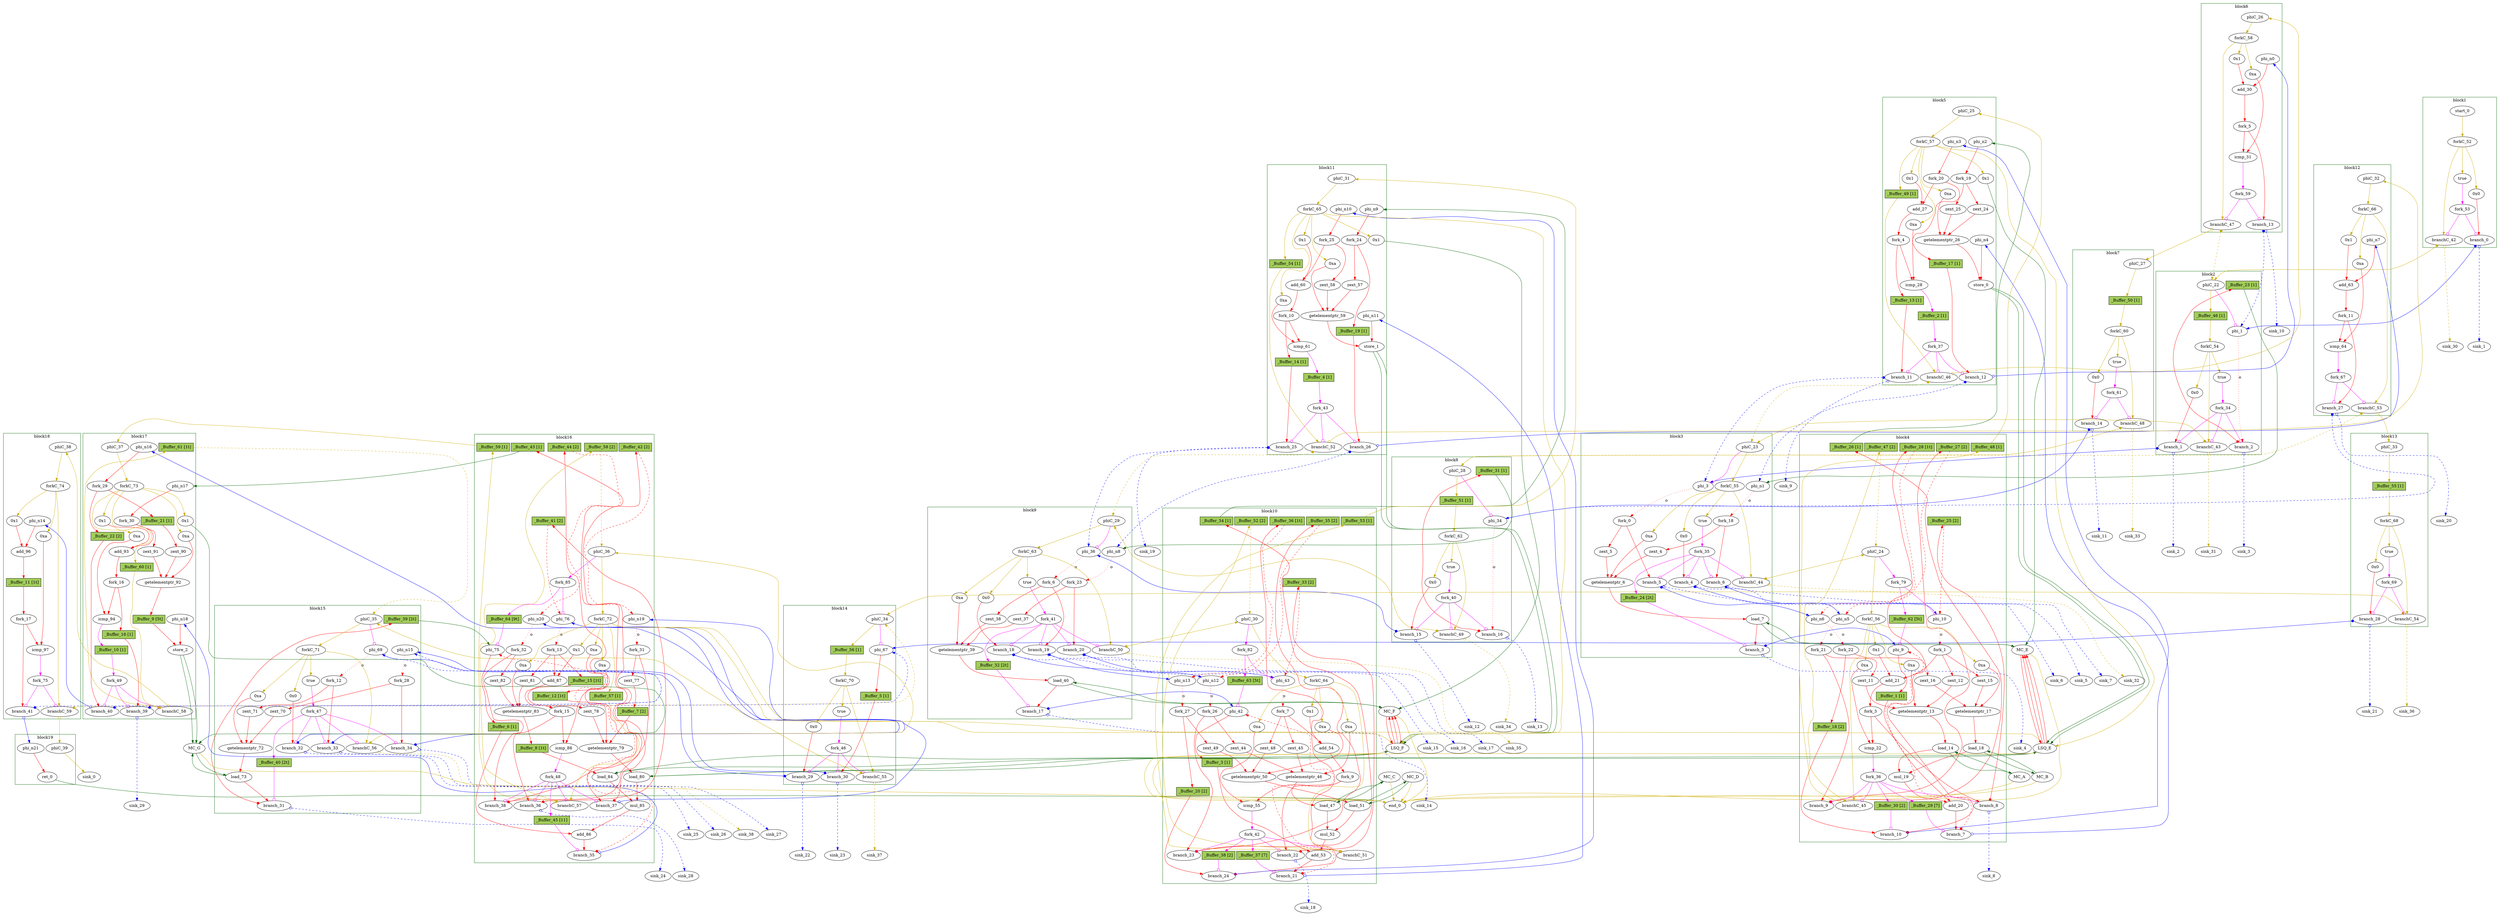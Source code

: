 // Number of blocks: 419
// Number of channels: 674
Digraph G {

  // Blocks
subgraph cluster_1 {
color = "darkgreen"
label = "block1"
  brCst_block1 [type=Constant, in="in1:1", out="out1:1", bbID = 1, value="0x1", label=true,  shape=oval];
  cst_0 [type=Constant, in="in1:32", out="out1:32", bbID = 1, value="0x0", label="0x0",  shape=oval];
  branch_0 [type=Branch, in="in1:32 in2?:1", out="out1+:32 out2-:32", bbID = 1,  shape=oval];
  start_0 [type=Entry, in="in1:0", out="out1:0", bbID = 1,  shape=oval];
  forkC_52 [type=Fork, in="in1:0", out="out1:0 out2:0 out3:0", bbID = 1,  shape=oval];
  branchC_42 [type=Branch, in="in1:0 in2?:1", out="out1+:0 out2-:0", bbID = 1,  shape=oval];
  fork_53 [type=Fork, in="in1:1", out="out1:1 out2:1", bbID = 1,  shape=oval];
}
subgraph cluster_2 {
color = "darkgreen"
label = "block2"
  phi_1 [type=Mux, in="in1?:1 in2:32 in3:32", out="out1:32", delay=0.366, bbID = 2,  shape=oval];
  brCst_block2 [type=Constant, in="in1:1", out="out1:1", bbID = 2, value="0x1", label=true,  shape=oval];
  cst_1 [type=Constant, in="in1:32", out="out1:32", bbID = 2, value="0x0", label="0x0",  shape=oval];
  branch_1 [type=Branch, in="in1:32 in2?:1", out="out1+:32 out2-:32", bbID = 2,  shape=oval];
  branch_2 [type=Branch, in="in1:32 in2?:1", out="out1+:32 out2-:32", bbID = 2,  shape=oval];
  fork_34 [type=Fork, in="in1:1", out="out1:1 out2:1 out3:1", bbID = 2,  shape=oval];
  phiC_22 [type=CntrlMerge, in="in1:0 in2:0", out="out1:0 out2?:1", delay=0.166, bbID = 2,  shape=oval];
  forkC_54 [type=Fork, in="in1:0", out="out1:0 out2:0 out3:0", bbID = 2,  shape=oval];
  branchC_43 [type=Branch, in="in1:0 in2?:1", out="out1+:0 out2-:0", bbID = 2,  shape=oval];
  _Buffer_23 [type=Buffer, in="in1:32", out="out1:32", bbID = 2, slots=1, transparent=false, label="_Buffer_23 [1]",  shape=box, style=filled, fillcolor=darkolivegreen3, height = 0.4];
  _Buffer_46 [type=Buffer, in="in1:0", out="out1:0", bbID = 2, slots=1, transparent=false, label="_Buffer_46 [1]",  shape=box, style=filled, fillcolor=darkolivegreen3, height = 0.4];
}
subgraph cluster_3 {
color = "darkgreen"
label = "block3"
  phi_3 [type=Mux, in="in1?:1 in2:32 in3:32", out="out1:32", delay=0.366, bbID = 3,  shape=oval];
  zext_4 [type=Operator, in="in1:32", out="out1:32", op = "zext_op", bbID = 3,  shape=oval];
  zext_5 [type=Operator, in="in1:32", out="out1:32", op = "zext_op", bbID = 3,  shape=oval];
  getelementptr_6 [type=Operator, in="in1:32 in2:32 in3:32", out="out1:32", op = "getelementptr_op", delay=2.966, constants=1, bbID = 3,  shape=oval];
  load_7 [type=Operator, in="in1:32 in2:32", out="out1:32 out2:32", op = "mc_load_op", latency=2, bbID = 3, portID = 0, offset = 0,  shape=oval];
  brCst_block3 [type=Constant, in="in1:1", out="out1:1", bbID = 3, value="0x1", label=true,  shape=oval];
  cst_2 [type=Constant, in="in1:32", out="out1:32", bbID = 3, value="0x0", label="0x0",  shape=oval];
  cst_27 [type=Constant, in="in1:32", out="out1:32", bbID = 3, value="0xa", label="0xa",  shape=oval];
  phi_n1 [type=Merge, in="in1:32 in2:32", out="out1:32", delay=0.366, bbID = 3,  shape=oval];
  fork_0 [type=Fork, in="in1:32", out="out1:32 out2:32", bbID = 3,  shape=oval];
  fork_18 [type=Fork, in="in1:32", out="out1:32 out2:32", bbID = 3,  shape=oval];
  branch_3 [type=Branch, in="in1:32 in2?:1", out="out1+:32 out2-:32", bbID = 3,  shape=oval];
  branch_4 [type=Branch, in="in1:32 in2?:1", out="out1+:32 out2-:32", bbID = 3,  shape=oval];
  branch_5 [type=Branch, in="in1:32 in2?:1", out="out1+:32 out2-:32", bbID = 3,  shape=oval];
  branch_6 [type=Branch, in="in1:32 in2?:1", out="out1+:32 out2-:32", bbID = 3,  shape=oval];
  fork_35 [type=Fork, in="in1:1", out="out1:1 out2:1 out3:1 out4:1 out5:1", bbID = 3,  shape=oval];
  phiC_23 [type=CntrlMerge, in="in1:0 in2:0", out="out1:0 out2?:1", delay=0.166, bbID = 3,  shape=oval];
  forkC_55 [type=Fork, in="in1:0", out="out1:0 out2:0 out3:0 out4:0", bbID = 3,  shape=oval];
  branchC_44 [type=Branch, in="in1:0 in2?:1", out="out1+:0 out2-:0", bbID = 3,  shape=oval];
  _Buffer_24 [type=Buffer, in="in1:1", out="out1:1", bbID = 3, slots=2, transparent=true, label="_Buffer_24 [2t]",  shape=box, style=filled, fillcolor=darkolivegreen3, height = 0.4];
}
subgraph cluster_4 {
color = "darkgreen"
label = "block4"
  phi_9 [type=Mux, in="in1?:1 in2:32 in3:32", out="out1:32", delay=0.366, bbID = 4, retimingDiff=5,  shape=oval];
  phi_10 [type=Mux, in="in1?:1 in2:32 in3:32", out="out1:32", delay=0.366, bbID = 4,  shape=oval];
  zext_11 [type=Operator, in="in1:32", out="out1:32", op = "zext_op", bbID = 4,  shape=oval];
  zext_12 [type=Operator, in="in1:32", out="out1:32", op = "zext_op", bbID = 4,  shape=oval];
  getelementptr_13 [type=Operator, in="in1:32 in2:32 in3:32", out="out1:32", op = "getelementptr_op", delay=2.966, constants=1, bbID = 4,  shape=oval];
  load_14 [type=Operator, in="in1:32 in2:32", out="out1:32 out2:32", op = "mc_load_op", latency=2, bbID = 4, portID = 0, offset = 0, retimingDiff=2,  shape=oval];
  zext_15 [type=Operator, in="in1:32", out="out1:32", op = "zext_op", bbID = 4,  shape=oval];
  zext_16 [type=Operator, in="in1:32", out="out1:32", op = "zext_op", bbID = 4,  shape=oval];
  getelementptr_17 [type=Operator, in="in1:32 in2:32 in3:32", out="out1:32", op = "getelementptr_op", delay=2.966, constants=1, bbID = 4,  shape=oval];
  load_18 [type=Operator, in="in1:32 in2:32", out="out1:32 out2:32", op = "mc_load_op", latency=2, bbID = 4, portID = 0, offset = 0, retimingDiff=2,  shape=oval];
  mul_19 [type=Operator, in="in1:32 in2:32", out="out1:32", op = "mul_op", latency=4, bbID = 4, retimingDiff=4,  shape=oval];
  add_20 [type=Operator, in="in1:32 in2:32", out="out1:32", op = "add_op", delay=1.693, bbID = 4, retimingDiff=6,  shape=oval];
  cst_3 [type=Constant, in="in1:32", out="out1:32", bbID = 4, value="0x1", label="0x1",  shape=oval];
  add_21 [type=Operator, in="in1:32 in2:32", out="out1:32", op = "add_op", delay=1.693, bbID = 4,  shape=oval];
  cst_4 [type=Constant, in="in1:32", out="out1:32", bbID = 4, value="0xa", label="0xa",  shape=oval];
  icmp_22 [type=Operator, in="in1:32 in2:32", out="out1:1", op = "icmp_ult_op", delay=1.53, bbID = 4,  shape=oval];
  cst_28 [type=Constant, in="in1:32", out="out1:32", bbID = 4, value="0xa", label="0xa",  shape=oval];
  cst_29 [type=Constant, in="in1:32", out="out1:32", bbID = 4, value="0xa", label="0xa",  shape=oval];
  phi_n5 [type=Merge, in="in1:32 in2:32", out="out1:32", delay=0.366, bbID = 4,  shape=oval];
  phi_n6 [type=Merge, in="in1:32 in2:32", out="out1:32", delay=0.366, bbID = 4,  shape=oval];
  fork_1 [type=Fork, in="in1:32", out="out1:32 out2:32 out3:32", bbID = 4,  shape=oval];
  fork_3 [type=Fork, in="in1:32", out="out1:32 out2:32", bbID = 4,  shape=oval];
  fork_21 [type=Fork, in="in1:32", out="out1:32 out2:32", bbID = 4,  shape=oval];
  fork_22 [type=Fork, in="in1:32", out="out1:32 out2:32", bbID = 4,  shape=oval];
  branch_7 [type=Branch, in="in1:32 in2?:1", out="out1+:32 out2-:32", bbID = 4, retimingDiff=6,  shape=oval];
  branch_8 [type=Branch, in="in1:32 in2?:1", out="out1+:32 out2-:32", bbID = 4,  shape=oval];
  branch_9 [type=Branch, in="in1:32 in2?:1", out="out1+:32 out2-:32", bbID = 4,  shape=oval];
  branch_10 [type=Branch, in="in1:32 in2?:1", out="out1+:32 out2-:32", bbID = 4, retimingDiff=1,  shape=oval];
  fork_36 [type=Fork, in="in1:1", out="out1:1 out2:1 out3:1 out4:1 out5:1", bbID = 4,  shape=oval];
  phiC_24 [type=CntrlMerge, in="in1:0 in2:0", out="out1:0 out2?:1", delay=0.166, bbID = 4,  shape=oval];
  forkC_56 [type=Fork, in="in1:0", out="out1:0 out2:0 out3:0 out4:0 out5:0", bbID = 4,  shape=oval];
  branchC_45 [type=Branch, in="in1:0 in2?:1", out="out1+:0 out2-:0", bbID = 4,  shape=oval];
  fork_79 [type=Fork, in="in1:1", out="out1:1 out2:1", bbID = 4,  shape=oval];
  _Buffer_1 [type=Buffer, in="in1:32", out="out1:32", bbID = 4, slots=1, transparent=false, label="_Buffer_1 [1]",  shape=box, style=filled, fillcolor=darkolivegreen3, height = 0.4];
  _Buffer_18 [type=Buffer, in="in1:32", out="out1:32", bbID = 4, slots=2, transparent=false, label="_Buffer_18 [2]",  shape=box, style=filled, fillcolor=darkolivegreen3, height = 0.4];
  _Buffer_25 [type=Buffer, in="in1:32", out="out1:32", bbID = 4, slots=2, transparent=false, label="_Buffer_25 [2]",  shape=box, style=filled, fillcolor=darkolivegreen3, height = 0.4];
  _Buffer_26 [type=Buffer, in="in1:32", out="out1:32", bbID = 4, slots=1, transparent=false, label="_Buffer_26 [1]",  shape=box, style=filled, fillcolor=darkolivegreen3, height = 0.4];
  _Buffer_27 [type=Buffer, in="in1:32", out="out1:32", bbID = 4, slots=2, transparent=false, label="_Buffer_27 [2]",  shape=box, style=filled, fillcolor=darkolivegreen3, height = 0.4];
  _Buffer_28 [type=Buffer, in="in1:32", out="out1:32", bbID = 4, slots=1, transparent=true, label="_Buffer_28 [1t]",  shape=box, style=filled, fillcolor=darkolivegreen3, height = 0.4];
  _Buffer_29 [type=Buffer, in="in1:1", out="out1:1", bbID = 4, slots=7, transparent=false, label="_Buffer_29 [7]",  shape=box, style=filled, fillcolor=darkolivegreen3, height = 0.4];
  _Buffer_30 [type=Buffer, in="in1:1", out="out1:1", bbID = 4, slots=2, transparent=false, label="_Buffer_30 [2]",  shape=box, style=filled, fillcolor=darkolivegreen3, height = 0.4];
  _Buffer_47 [type=Buffer, in="in1:0", out="out1:0", bbID = 4, slots=2, transparent=false, label="_Buffer_47 [2]",  shape=box, style=filled, fillcolor=darkolivegreen3, height = 0.4];
  _Buffer_48 [type=Buffer, in="in1:0", out="out1:0", bbID = 4, slots=1, transparent=false, label="_Buffer_48 [1]",  shape=box, style=filled, fillcolor=darkolivegreen3, height = 0.4];
  _Buffer_62 [type=Buffer, in="in1:1", out="out1:1", bbID = 4, slots=5, transparent=true, label="_Buffer_62 [5t]",  shape=box, style=filled, fillcolor=darkolivegreen3, height = 0.4];
}
subgraph cluster_5 {
color = "darkgreen"
label = "block5"
  zext_24 [type=Operator, in="in1:32", out="out1:32", op = "zext_op", bbID = 5,  shape=oval];
  zext_25 [type=Operator, in="in1:32", out="out1:32", op = "zext_op", bbID = 5,  shape=oval];
  getelementptr_26 [type=Operator, in="in1:32 in2:32 in3:32", out="out1:32", op = "getelementptr_op", delay=2.966, constants=1, bbID = 5,  shape=oval];
  store_0 [type=Operator, in="in1:32 in2:32", out="out1:32 out2:32", op = "lsq_store_op", bbID = 5, portID = 0, offset = 0,  shape=oval];
  cst_5 [type=Constant, in="in1:32", out="out1:32", bbID = 5, value="0x1", label="0x1",  shape=oval];
  add_27 [type=Operator, in="in1:32 in2:32", out="out1:32", op = "add_op", delay=1.693, bbID = 5,  shape=oval];
  cst_6 [type=Constant, in="in1:32", out="out1:32", bbID = 5, value="0xa", label="0xa",  shape=oval];
  icmp_28 [type=Operator, in="in1:32 in2:32", out="out1:1", op = "icmp_ult_op", delay=1.53, bbID = 5,  shape=oval];
  cst_30 [type=Constant, in="in1:32", out="out1:32", bbID = 5, value="0xa", label="0xa",  shape=oval];
  phi_n2 [type=Merge, in="in1:32", out="out1:32", bbID = 5,  shape=oval];
  phi_n3 [type=Merge, in="in1:32", out="out1:32", bbID = 5,  shape=oval];
  phi_n4 [type=Merge, in="in1:32", out="out1:32", bbID = 5,  shape=oval];
  fork_4 [type=Fork, in="in1:32", out="out1:32 out2:32", bbID = 5,  shape=oval];
  fork_19 [type=Fork, in="in1:32", out="out1:32 out2:32", bbID = 5,  shape=oval];
  fork_20 [type=Fork, in="in1:32", out="out1:32 out2:32", bbID = 5,  shape=oval];
  branch_11 [type=Branch, in="in1:32 in2?:1", out="out1+:32 out2-:32", bbID = 5,  shape=oval];
  branch_12 [type=Branch, in="in1:32 in2?:1", out="out1+:32 out2-:32", bbID = 5,  shape=oval];
  fork_37 [type=Fork, in="in1:1", out="out1:1 out2:1 out3:1", bbID = 5,  shape=oval];
  cst_40 [type=Constant, in="in1:32", out="out1:32", bbID = 5, value="0x1", label="0x1",  shape=oval];
  phiC_25 [type=Merge, in="in1:0", out="out1:0", delay=0.166, bbID = 5,  shape=oval];
  forkC_57 [type=Fork, in="in1:0", out="out1:0 out2:0 out3:0 out4:0 out5:0 out6:0", bbID = 5,  shape=oval];
  branchC_46 [type=Branch, in="in1:0 in2?:1", out="out1+:0 out2-:0", bbID = 5,  shape=oval];
  _Buffer_2 [type=Buffer, in="in1:1", out="out1:1", bbID = 5, slots=1, transparent=false, label="_Buffer_2 [1]",  shape=box, style=filled, fillcolor=darkolivegreen3, height = 0.4];
  _Buffer_13 [type=Buffer, in="in1:32", out="out1:32", bbID = 5, slots=1, transparent=false, label="_Buffer_13 [1]",  shape=box, style=filled, fillcolor=darkolivegreen3, height = 0.4];
  _Buffer_17 [type=Buffer, in="in1:32", out="out1:32", bbID = 5, slots=1, transparent=false, label="_Buffer_17 [1]",  shape=box, style=filled, fillcolor=darkolivegreen3, height = 0.4];
  _Buffer_49 [type=Buffer, in="in1:0", out="out1:0", bbID = 5, slots=1, transparent=false, label="_Buffer_49 [1]",  shape=box, style=filled, fillcolor=darkolivegreen3, height = 0.4];
}
subgraph cluster_6 {
color = "darkgreen"
label = "block6"
  cst_7 [type=Constant, in="in1:32", out="out1:32", bbID = 6, value="0x1", label="0x1",  shape=oval];
  add_30 [type=Operator, in="in1:32 in2:32", out="out1:32", op = "add_op", delay=1.693, bbID = 6,  shape=oval];
  cst_8 [type=Constant, in="in1:32", out="out1:32", bbID = 6, value="0xa", label="0xa",  shape=oval];
  icmp_31 [type=Operator, in="in1:32 in2:32", out="out1:1", op = "icmp_ult_op", delay=1.53, bbID = 6,  shape=oval];
  phi_n0 [type=Merge, in="in1:32", out="out1:32", bbID = 6,  shape=oval];
  fork_5 [type=Fork, in="in1:32", out="out1:32 out2:32", bbID = 6,  shape=oval];
  branch_13 [type=Branch, in="in1:32 in2?:1", out="out1+:32 out2-:32", bbID = 6,  shape=oval];
  phiC_26 [type=Merge, in="in1:0", out="out1:0", delay=0.166, bbID = 6,  shape=oval];
  forkC_58 [type=Fork, in="in1:0", out="out1:0 out2:0 out3:0", bbID = 6,  shape=oval];
  branchC_47 [type=Branch, in="in1:0 in2?:1", out="out1+:0 out2-:0", bbID = 6,  shape=oval];
  fork_59 [type=Fork, in="in1:1", out="out1:1 out2:1", bbID = 6,  shape=oval];
}
subgraph cluster_7 {
color = "darkgreen"
label = "block7"
  brCst_block7 [type=Constant, in="in1:1", out="out1:1", bbID = 7, value="0x1", label=true,  shape=oval];
  cst_9 [type=Constant, in="in1:32", out="out1:32", bbID = 7, value="0x0", label="0x0",  shape=oval];
  branch_14 [type=Branch, in="in1:32 in2?:1", out="out1+:32 out2-:32", bbID = 7,  shape=oval];
  phiC_27 [type=Merge, in="in1:0", out="out1:0", delay=0.166, bbID = 7,  shape=oval];
  forkC_60 [type=Fork, in="in1:0", out="out1:0 out2:0 out3:0", bbID = 7,  shape=oval];
  branchC_48 [type=Branch, in="in1:0 in2?:1", out="out1+:0 out2-:0", bbID = 7,  shape=oval];
  fork_61 [type=Fork, in="in1:1", out="out1:1 out2:1", bbID = 7,  shape=oval];
  _Buffer_50 [type=Buffer, in="in1:0", out="out1:0", bbID = 7, slots=1, transparent=false, label="_Buffer_50 [1]",  shape=box, style=filled, fillcolor=darkolivegreen3, height = 0.4];
}
subgraph cluster_8 {
color = "darkgreen"
label = "block8"
  phi_34 [type=Mux, in="in1?:1 in2:32 in3:32", out="out1:32", delay=0.366, bbID = 8,  shape=oval];
  brCst_block8 [type=Constant, in="in1:1", out="out1:1", bbID = 8, value="0x1", label=true,  shape=oval];
  cst_10 [type=Constant, in="in1:32", out="out1:32", bbID = 8, value="0x0", label="0x0",  shape=oval];
  branch_15 [type=Branch, in="in1:32 in2?:1", out="out1+:32 out2-:32", bbID = 8,  shape=oval];
  branch_16 [type=Branch, in="in1:32 in2?:1", out="out1+:32 out2-:32", bbID = 8,  shape=oval];
  fork_40 [type=Fork, in="in1:1", out="out1:1 out2:1 out3:1", bbID = 8,  shape=oval];
  phiC_28 [type=CntrlMerge, in="in1:0 in2:0", out="out1:0 out2?:1", delay=0.166, bbID = 8,  shape=oval];
  forkC_62 [type=Fork, in="in1:0", out="out1:0 out2:0 out3:0", bbID = 8,  shape=oval];
  branchC_49 [type=Branch, in="in1:0 in2?:1", out="out1+:0 out2-:0", bbID = 8,  shape=oval];
  _Buffer_31 [type=Buffer, in="in1:32", out="out1:32", bbID = 8, slots=1, transparent=false, label="_Buffer_31 [1]",  shape=box, style=filled, fillcolor=darkolivegreen3, height = 0.4];
  _Buffer_51 [type=Buffer, in="in1:0", out="out1:0", bbID = 8, slots=1, transparent=false, label="_Buffer_51 [1]",  shape=box, style=filled, fillcolor=darkolivegreen3, height = 0.4];
}
subgraph cluster_9 {
color = "darkgreen"
label = "block9"
  phi_36 [type=Mux, in="in1?:1 in2:32 in3:32", out="out1:32", delay=0.366, bbID = 9,  shape=oval];
  zext_37 [type=Operator, in="in1:32", out="out1:32", op = "zext_op", bbID = 9,  shape=oval];
  zext_38 [type=Operator, in="in1:32", out="out1:32", op = "zext_op", bbID = 9,  shape=oval];
  getelementptr_39 [type=Operator, in="in1:32 in2:32 in3:32", out="out1:32", op = "getelementptr_op", delay=2.966, constants=1, bbID = 9,  shape=oval];
  load_40 [type=Operator, in="in1:32 in2:32", out="out1:32 out2:32", op = "mc_load_op", latency=2, bbID = 9, portID = 0, offset = 0,  shape=oval];
  brCst_block9 [type=Constant, in="in1:1", out="out1:1", bbID = 9, value="0x1", label=true,  shape=oval];
  cst_11 [type=Constant, in="in1:32", out="out1:32", bbID = 9, value="0x0", label="0x0",  shape=oval];
  cst_31 [type=Constant, in="in1:32", out="out1:32", bbID = 9, value="0xa", label="0xa",  shape=oval];
  phi_n8 [type=Merge, in="in1:32 in2:32", out="out1:32", delay=0.366, bbID = 9,  shape=oval];
  fork_6 [type=Fork, in="in1:32", out="out1:32 out2:32", bbID = 9,  shape=oval];
  fork_23 [type=Fork, in="in1:32", out="out1:32 out2:32", bbID = 9,  shape=oval];
  branch_17 [type=Branch, in="in1:32 in2?:1", out="out1+:32 out2-:32", bbID = 9,  shape=oval];
  branch_18 [type=Branch, in="in1:32 in2?:1", out="out1+:32 out2-:32", bbID = 9,  shape=oval];
  branch_19 [type=Branch, in="in1:32 in2?:1", out="out1+:32 out2-:32", bbID = 9,  shape=oval];
  branch_20 [type=Branch, in="in1:32 in2?:1", out="out1+:32 out2-:32", bbID = 9,  shape=oval];
  fork_41 [type=Fork, in="in1:1", out="out1:1 out2:1 out3:1 out4:1 out5:1", bbID = 9,  shape=oval];
  phiC_29 [type=CntrlMerge, in="in1:0 in2:0", out="out1:0 out2?:1", delay=0.166, bbID = 9,  shape=oval];
  forkC_63 [type=Fork, in="in1:0", out="out1:0 out2:0 out3:0 out4:0", bbID = 9,  shape=oval];
  branchC_50 [type=Branch, in="in1:0 in2?:1", out="out1+:0 out2-:0", bbID = 9,  shape=oval];
  _Buffer_32 [type=Buffer, in="in1:1", out="out1:1", bbID = 9, slots=2, transparent=true, label="_Buffer_32 [2t]",  shape=box, style=filled, fillcolor=darkolivegreen3, height = 0.4];
}
subgraph cluster_10 {
color = "darkgreen"
label = "block10"
  phi_42 [type=Mux, in="in1?:1 in2:32 in3:32", out="out1:32", delay=0.366, bbID = 10,  shape=oval];
  phi_43 [type=Mux, in="in1?:1 in2:32 in3:32", out="out1:32", delay=0.366, bbID = 10,  shape=oval];
  zext_44 [type=Operator, in="in1:32", out="out1:32", op = "zext_op", bbID = 10,  shape=oval];
  zext_45 [type=Operator, in="in1:32", out="out1:32", op = "zext_op", bbID = 10,  shape=oval];
  getelementptr_46 [type=Operator, in="in1:32 in2:32 in3:32", out="out1:32", op = "getelementptr_op", delay=2.966, constants=1, bbID = 10,  shape=oval];
  load_47 [type=Operator, in="in1:32 in2:32", out="out1:32 out2:32", op = "mc_load_op", latency=2, bbID = 10, portID = 0, offset = 0,  shape=oval];
  zext_48 [type=Operator, in="in1:32", out="out1:32", op = "zext_op", bbID = 10,  shape=oval];
  zext_49 [type=Operator, in="in1:32", out="out1:32", op = "zext_op", bbID = 10,  shape=oval];
  getelementptr_50 [type=Operator, in="in1:32 in2:32 in3:32", out="out1:32", op = "getelementptr_op", delay=2.966, constants=1, bbID = 10,  shape=oval];
  load_51 [type=Operator, in="in1:32 in2:32", out="out1:32 out2:32", op = "mc_load_op", latency=2, bbID = 10, portID = 0, offset = 0,  shape=oval];
  mul_52 [type=Operator, in="in1:32 in2:32", out="out1:32", op = "mul_op", latency=4, bbID = 10,  shape=oval];
  add_53 [type=Operator, in="in1:32 in2:32", out="out1:32", op = "add_op", delay=1.693, bbID = 10,  shape=oval];
  cst_12 [type=Constant, in="in1:32", out="out1:32", bbID = 10, value="0x1", label="0x1",  shape=oval];
  add_54 [type=Operator, in="in1:32 in2:32", out="out1:32", op = "add_op", delay=1.693, bbID = 10,  shape=oval];
  cst_13 [type=Constant, in="in1:32", out="out1:32", bbID = 10, value="0xa", label="0xa",  shape=oval];
  icmp_55 [type=Operator, in="in1:32 in2:32", out="out1:1", op = "icmp_ult_op", delay=1.53, bbID = 10,  shape=oval];
  cst_32 [type=Constant, in="in1:32", out="out1:32", bbID = 10, value="0xa", label="0xa",  shape=oval];
  cst_33 [type=Constant, in="in1:32", out="out1:32", bbID = 10, value="0xa", label="0xa",  shape=oval];
  phi_n12 [type=Merge, in="in1:32 in2:32", out="out1:32", delay=0.366, bbID = 10,  shape=oval];
  phi_n13 [type=Merge, in="in1:32 in2:32", out="out1:32", delay=0.366, bbID = 10,  shape=oval];
  fork_7 [type=Fork, in="in1:32", out="out1:32 out2:32 out3:32", bbID = 10,  shape=oval];
  fork_9 [type=Fork, in="in1:32", out="out1:32 out2:32", bbID = 10,  shape=oval];
  fork_26 [type=Fork, in="in1:32", out="out1:32 out2:32", bbID = 10,  shape=oval];
  fork_27 [type=Fork, in="in1:32", out="out1:32 out2:32", bbID = 10,  shape=oval];
  branch_21 [type=Branch, in="in1:32 in2?:1", out="out1+:32 out2-:32", bbID = 10,  shape=oval];
  branch_22 [type=Branch, in="in1:32 in2?:1", out="out1+:32 out2-:32", bbID = 10,  shape=oval];
  branch_23 [type=Branch, in="in1:32 in2?:1", out="out1+:32 out2-:32", bbID = 10,  shape=oval];
  branch_24 [type=Branch, in="in1:32 in2?:1", out="out1+:32 out2-:32", bbID = 10,  shape=oval];
  fork_42 [type=Fork, in="in1:1", out="out1:1 out2:1 out3:1 out4:1 out5:1", bbID = 10,  shape=oval];
  phiC_30 [type=CntrlMerge, in="in1:0 in2:0", out="out1:0 out2?:1", delay=0.166, bbID = 10,  shape=oval];
  forkC_64 [type=Fork, in="in1:0", out="out1:0 out2:0 out3:0 out4:0 out5:0", bbID = 10,  shape=oval];
  branchC_51 [type=Branch, in="in1:0 in2?:1", out="out1+:0 out2-:0", bbID = 10,  shape=oval];
  fork_82 [type=Fork, in="in1:1", out="out1:1 out2:1", bbID = 10,  shape=oval];
  _Buffer_3 [type=Buffer, in="in1:32", out="out1:32", bbID = 10, slots=1, transparent=false, label="_Buffer_3 [1]",  shape=box, style=filled, fillcolor=darkolivegreen3, height = 0.4];
  _Buffer_20 [type=Buffer, in="in1:32", out="out1:32", bbID = 10, slots=2, transparent=false, label="_Buffer_20 [2]",  shape=box, style=filled, fillcolor=darkolivegreen3, height = 0.4];
  _Buffer_33 [type=Buffer, in="in1:32", out="out1:32", bbID = 10, slots=2, transparent=false, label="_Buffer_33 [2]",  shape=box, style=filled, fillcolor=darkolivegreen3, height = 0.4];
  _Buffer_34 [type=Buffer, in="in1:32", out="out1:32", bbID = 10, slots=1, transparent=false, label="_Buffer_34 [1]",  shape=box, style=filled, fillcolor=darkolivegreen3, height = 0.4];
  _Buffer_35 [type=Buffer, in="in1:32", out="out1:32", bbID = 10, slots=2, transparent=false, label="_Buffer_35 [2]",  shape=box, style=filled, fillcolor=darkolivegreen3, height = 0.4];
  _Buffer_36 [type=Buffer, in="in1:32", out="out1:32", bbID = 10, slots=1, transparent=true, label="_Buffer_36 [1t]",  shape=box, style=filled, fillcolor=darkolivegreen3, height = 0.4];
  _Buffer_37 [type=Buffer, in="in1:1", out="out1:1", bbID = 10, slots=7, transparent=false, label="_Buffer_37 [7]",  shape=box, style=filled, fillcolor=darkolivegreen3, height = 0.4];
  _Buffer_38 [type=Buffer, in="in1:1", out="out1:1", bbID = 10, slots=2, transparent=false, label="_Buffer_38 [2]",  shape=box, style=filled, fillcolor=darkolivegreen3, height = 0.4];
  _Buffer_52 [type=Buffer, in="in1:0", out="out1:0", bbID = 10, slots=2, transparent=false, label="_Buffer_52 [2]",  shape=box, style=filled, fillcolor=darkolivegreen3, height = 0.4];
  _Buffer_53 [type=Buffer, in="in1:0", out="out1:0", bbID = 10, slots=1, transparent=false, label="_Buffer_53 [1]",  shape=box, style=filled, fillcolor=darkolivegreen3, height = 0.4];
  _Buffer_63 [type=Buffer, in="in1:1", out="out1:1", bbID = 10, slots=5, transparent=true, label="_Buffer_63 [5t]",  shape=box, style=filled, fillcolor=darkolivegreen3, height = 0.4];
}
subgraph cluster_11 {
color = "darkgreen"
label = "block11"
  zext_57 [type=Operator, in="in1:32", out="out1:32", op = "zext_op", bbID = 11,  shape=oval];
  zext_58 [type=Operator, in="in1:32", out="out1:32", op = "zext_op", bbID = 11,  shape=oval];
  getelementptr_59 [type=Operator, in="in1:32 in2:32 in3:32", out="out1:32", op = "getelementptr_op", delay=2.966, constants=1, bbID = 11,  shape=oval];
  store_1 [type=Operator, in="in1:32 in2:32", out="out1:32 out2:32", op = "lsq_store_op", bbID = 11, portID = 0, offset = 0,  shape=oval];
  cst_14 [type=Constant, in="in1:32", out="out1:32", bbID = 11, value="0x1", label="0x1",  shape=oval];
  add_60 [type=Operator, in="in1:32 in2:32", out="out1:32", op = "add_op", delay=1.693, bbID = 11,  shape=oval];
  cst_15 [type=Constant, in="in1:32", out="out1:32", bbID = 11, value="0xa", label="0xa",  shape=oval];
  icmp_61 [type=Operator, in="in1:32 in2:32", out="out1:1", op = "icmp_ult_op", delay=1.53, bbID = 11,  shape=oval];
  cst_34 [type=Constant, in="in1:32", out="out1:32", bbID = 11, value="0xa", label="0xa",  shape=oval];
  phi_n9 [type=Merge, in="in1:32", out="out1:32", bbID = 11,  shape=oval];
  phi_n10 [type=Merge, in="in1:32", out="out1:32", bbID = 11,  shape=oval];
  phi_n11 [type=Merge, in="in1:32", out="out1:32", bbID = 11,  shape=oval];
  fork_10 [type=Fork, in="in1:32", out="out1:32 out2:32", bbID = 11,  shape=oval];
  fork_24 [type=Fork, in="in1:32", out="out1:32 out2:32", bbID = 11,  shape=oval];
  fork_25 [type=Fork, in="in1:32", out="out1:32 out2:32", bbID = 11,  shape=oval];
  branch_25 [type=Branch, in="in1:32 in2?:1", out="out1+:32 out2-:32", bbID = 11,  shape=oval];
  branch_26 [type=Branch, in="in1:32 in2?:1", out="out1+:32 out2-:32", bbID = 11,  shape=oval];
  fork_43 [type=Fork, in="in1:1", out="out1:1 out2:1 out3:1", bbID = 11,  shape=oval];
  cst_41 [type=Constant, in="in1:32", out="out1:32", bbID = 11, value="0x1", label="0x1",  shape=oval];
  phiC_31 [type=Merge, in="in1:0", out="out1:0", delay=0.166, bbID = 11,  shape=oval];
  forkC_65 [type=Fork, in="in1:0", out="out1:0 out2:0 out3:0 out4:0 out5:0 out6:0", bbID = 11,  shape=oval];
  branchC_52 [type=Branch, in="in1:0 in2?:1", out="out1+:0 out2-:0", bbID = 11,  shape=oval];
  _Buffer_4 [type=Buffer, in="in1:1", out="out1:1", bbID = 11, slots=1, transparent=false, label="_Buffer_4 [1]",  shape=box, style=filled, fillcolor=darkolivegreen3, height = 0.4];
  _Buffer_14 [type=Buffer, in="in1:32", out="out1:32", bbID = 11, slots=1, transparent=false, label="_Buffer_14 [1]",  shape=box, style=filled, fillcolor=darkolivegreen3, height = 0.4];
  _Buffer_19 [type=Buffer, in="in1:32", out="out1:32", bbID = 11, slots=1, transparent=false, label="_Buffer_19 [1]",  shape=box, style=filled, fillcolor=darkolivegreen3, height = 0.4];
  _Buffer_54 [type=Buffer, in="in1:0", out="out1:0", bbID = 11, slots=1, transparent=false, label="_Buffer_54 [1]",  shape=box, style=filled, fillcolor=darkolivegreen3, height = 0.4];
}
subgraph cluster_12 {
color = "darkgreen"
label = "block12"
  cst_16 [type=Constant, in="in1:32", out="out1:32", bbID = 12, value="0x1", label="0x1",  shape=oval];
  add_63 [type=Operator, in="in1:32 in2:32", out="out1:32", op = "add_op", delay=1.693, bbID = 12,  shape=oval];
  cst_17 [type=Constant, in="in1:32", out="out1:32", bbID = 12, value="0xa", label="0xa",  shape=oval];
  icmp_64 [type=Operator, in="in1:32 in2:32", out="out1:1", op = "icmp_ult_op", delay=1.53, bbID = 12,  shape=oval];
  phi_n7 [type=Merge, in="in1:32", out="out1:32", bbID = 12,  shape=oval];
  fork_11 [type=Fork, in="in1:32", out="out1:32 out2:32", bbID = 12,  shape=oval];
  branch_27 [type=Branch, in="in1:32 in2?:1", out="out1+:32 out2-:32", bbID = 12,  shape=oval];
  phiC_32 [type=Merge, in="in1:0", out="out1:0", delay=0.166, bbID = 12,  shape=oval];
  forkC_66 [type=Fork, in="in1:0", out="out1:0 out2:0 out3:0", bbID = 12,  shape=oval];
  branchC_53 [type=Branch, in="in1:0 in2?:1", out="out1+:0 out2-:0", bbID = 12,  shape=oval];
  fork_67 [type=Fork, in="in1:1", out="out1:1 out2:1", bbID = 12,  shape=oval];
}
subgraph cluster_13 {
color = "darkgreen"
label = "block13"
  brCst_block13 [type=Constant, in="in1:1", out="out1:1", bbID = 13, value="0x1", label=true,  shape=oval];
  cst_18 [type=Constant, in="in1:32", out="out1:32", bbID = 13, value="0x0", label="0x0",  shape=oval];
  branch_28 [type=Branch, in="in1:32 in2?:1", out="out1+:32 out2-:32", bbID = 13,  shape=oval];
  phiC_33 [type=Merge, in="in1:0", out="out1:0", delay=0.166, bbID = 13,  shape=oval];
  forkC_68 [type=Fork, in="in1:0", out="out1:0 out2:0 out3:0", bbID = 13,  shape=oval];
  branchC_54 [type=Branch, in="in1:0 in2?:1", out="out1+:0 out2-:0", bbID = 13,  shape=oval];
  fork_69 [type=Fork, in="in1:1", out="out1:1 out2:1", bbID = 13,  shape=oval];
  _Buffer_55 [type=Buffer, in="in1:0", out="out1:0", bbID = 13, slots=1, transparent=false, label="_Buffer_55 [1]",  shape=box, style=filled, fillcolor=darkolivegreen3, height = 0.4];
}
subgraph cluster_14 {
color = "darkgreen"
label = "block14"
  phi_67 [type=Mux, in="in1?:1 in2:32 in3:32", out="out1:32", delay=0.366, bbID = 14,  shape=oval];
  brCst_block14 [type=Constant, in="in1:1", out="out1:1", bbID = 14, value="0x1", label=true,  shape=oval];
  cst_19 [type=Constant, in="in1:32", out="out1:32", bbID = 14, value="0x0", label="0x0",  shape=oval];
  branch_29 [type=Branch, in="in1:32 in2?:1", out="out1+:32 out2-:32", bbID = 14,  shape=oval];
  branch_30 [type=Branch, in="in1:32 in2?:1", out="out1+:32 out2-:32", bbID = 14,  shape=oval];
  fork_46 [type=Fork, in="in1:1", out="out1:1 out2:1 out3:1", bbID = 14,  shape=oval];
  phiC_34 [type=CntrlMerge, in="in1:0 in2:0", out="out1:0 out2?:1", delay=0.166, bbID = 14,  shape=oval];
  forkC_70 [type=Fork, in="in1:0", out="out1:0 out2:0 out3:0", bbID = 14,  shape=oval];
  branchC_55 [type=Branch, in="in1:0 in2?:1", out="out1+:0 out2-:0", bbID = 14,  shape=oval];
  _Buffer_5 [type=Buffer, in="in1:32", out="out1:32", bbID = 14, slots=1, transparent=false, label="_Buffer_5 [1]",  shape=box, style=filled, fillcolor=darkolivegreen3, height = 0.4];
  _Buffer_56 [type=Buffer, in="in1:0", out="out1:0", bbID = 14, slots=1, transparent=false, label="_Buffer_56 [1]",  shape=box, style=filled, fillcolor=darkolivegreen3, height = 0.4];
}
subgraph cluster_15 {
color = "darkgreen"
label = "block15"
  phi_69 [type=Mux, in="in1?:1 in2:32 in3:32", out="out1:32", delay=0.366, bbID = 15,  shape=oval];
  zext_70 [type=Operator, in="in1:32", out="out1:32", op = "zext_op", bbID = 15,  shape=oval];
  zext_71 [type=Operator, in="in1:32", out="out1:32", op = "zext_op", bbID = 15,  shape=oval];
  getelementptr_72 [type=Operator, in="in1:32 in2:32 in3:32", out="out1:32", op = "getelementptr_op", delay=2.966, constants=1, bbID = 15,  shape=oval];
  load_73 [type=Operator, in="in1:32 in2:32", out="out1:32 out2:32", op = "mc_load_op", latency=2, bbID = 15, portID = 0, offset = 0,  shape=oval];
  brCst_block15 [type=Constant, in="in1:1", out="out1:1", bbID = 15, value="0x1", label=true,  shape=oval];
  cst_20 [type=Constant, in="in1:32", out="out1:32", bbID = 15, value="0x0", label="0x0",  shape=oval];
  cst_35 [type=Constant, in="in1:32", out="out1:32", bbID = 15, value="0xa", label="0xa",  shape=oval];
  phi_n15 [type=Merge, in="in1:32 in2:32", out="out1:32", delay=0.366, bbID = 15,  shape=oval];
  fork_12 [type=Fork, in="in1:32", out="out1:32 out2:32", bbID = 15,  shape=oval];
  fork_28 [type=Fork, in="in1:32", out="out1:32 out2:32", bbID = 15,  shape=oval];
  branch_31 [type=Branch, in="in1:32 in2?:1", out="out1+:32 out2-:32", bbID = 15,  shape=oval];
  branch_32 [type=Branch, in="in1:32 in2?:1", out="out1+:32 out2-:32", bbID = 15,  shape=oval];
  branch_33 [type=Branch, in="in1:32 in2?:1", out="out1+:32 out2-:32", bbID = 15,  shape=oval];
  branch_34 [type=Branch, in="in1:32 in2?:1", out="out1+:32 out2-:32", bbID = 15,  shape=oval];
  fork_47 [type=Fork, in="in1:1", out="out1:1 out2:1 out3:1 out4:1 out5:1", bbID = 15,  shape=oval];
  phiC_35 [type=CntrlMerge, in="in1:0 in2:0", out="out1:0 out2?:1", delay=0.166, bbID = 15,  shape=oval];
  forkC_71 [type=Fork, in="in1:0", out="out1:0 out2:0 out3:0 out4:0", bbID = 15,  shape=oval];
  branchC_56 [type=Branch, in="in1:0 in2?:1", out="out1+:0 out2-:0", bbID = 15,  shape=oval];
  _Buffer_39 [type=Buffer, in="in1:32", out="out1:32", bbID = 15, slots=2, transparent=true, label="_Buffer_39 [2t]",  shape=box, style=filled, fillcolor=darkolivegreen3, height = 0.4];
  _Buffer_40 [type=Buffer, in="in1:1", out="out1:1", bbID = 15, slots=2, transparent=true, label="_Buffer_40 [2t]",  shape=box, style=filled, fillcolor=darkolivegreen3, height = 0.4];
}
subgraph cluster_16 {
color = "darkgreen"
label = "block16"
  phi_75 [type=Mux, in="in1?:1 in2:32 in3:32", out="out1:32", delay=0.366, bbID = 16,  shape=oval];
  phi_76 [type=Mux, in="in1?:1 in2:32 in3:32", out="out1:32", delay=0.366, bbID = 16,  shape=oval];
  zext_77 [type=Operator, in="in1:32", out="out1:32", op = "zext_op", bbID = 16,  shape=oval];
  zext_78 [type=Operator, in="in1:32", out="out1:32", op = "zext_op", bbID = 16,  shape=oval];
  getelementptr_79 [type=Operator, in="in1:32 in2:32 in3:32", out="out1:32", op = "getelementptr_op", delay=2.966, constants=1, bbID = 16,  shape=oval];
  load_80 [type=Operator, in="in1:32 in2:32", out="out1:32 out2:32", op = "lsq_load_op", latency=5, bbID = 16, portID = 0, offset = 0,  shape=oval];
  zext_81 [type=Operator, in="in1:32", out="out1:32", op = "zext_op", bbID = 16,  shape=oval];
  zext_82 [type=Operator, in="in1:32", out="out1:32", op = "zext_op", bbID = 16,  shape=oval];
  getelementptr_83 [type=Operator, in="in1:32 in2:32 in3:32", out="out1:32", op = "getelementptr_op", delay=2.966, constants=1, bbID = 16,  shape=oval];
  load_84 [type=Operator, in="in1:32 in2:32", out="out1:32 out2:32", op = "lsq_load_op", latency=5, bbID = 16, portID = 0, offset = 0,  shape=oval];
  mul_85 [type=Operator, in="in1:32 in2:32", out="out1:32", op = "mul_op", latency=4, bbID = 16,  shape=oval];
  add_86 [type=Operator, in="in1:32 in2:32", out="out1:32", op = "add_op", delay=1.693, bbID = 16,  shape=oval];
  cst_21 [type=Constant, in="in1:32", out="out1:32", bbID = 16, value="0x1", label="0x1",  shape=oval];
  add_87 [type=Operator, in="in1:32 in2:32", out="out1:32", op = "add_op", delay=1.693, bbID = 16,  shape=oval];
  cst_22 [type=Constant, in="in1:32", out="out1:32", bbID = 16, value="0xa", label="0xa",  shape=oval];
  icmp_88 [type=Operator, in="in1:32 in2:32", out="out1:1", op = "icmp_ult_op", delay=1.53, bbID = 16,  shape=oval];
  cst_36 [type=Constant, in="in1:32", out="out1:32", bbID = 16, value="0xa", label="0xa",  shape=oval];
  cst_37 [type=Constant, in="in1:32", out="out1:32", bbID = 16, value="0xa", label="0xa",  shape=oval];
  phi_n19 [type=Merge, in="in1:32 in2:32", out="out1:32", delay=0.366, bbID = 16,  shape=oval];
  phi_n20 [type=Merge, in="in1:32 in2:32", out="out1:32", delay=0.366, bbID = 16,  shape=oval];
  fork_13 [type=Fork, in="in1:32", out="out1:32 out2:32 out3:32", bbID = 16,  shape=oval];
  fork_15 [type=Fork, in="in1:32", out="out1:32 out2:32", bbID = 16,  shape=oval];
  fork_31 [type=Fork, in="in1:32", out="out1:32 out2:32", bbID = 16,  shape=oval];
  fork_32 [type=Fork, in="in1:32", out="out1:32 out2:32", bbID = 16,  shape=oval];
  branch_35 [type=Branch, in="in1:32 in2?:1", out="out1+:32 out2-:32", bbID = 16,  shape=oval];
  branch_36 [type=Branch, in="in1:32 in2?:1", out="out1+:32 out2-:32", bbID = 16,  shape=oval];
  branch_37 [type=Branch, in="in1:32 in2?:1", out="out1+:32 out2-:32", bbID = 16,  shape=oval];
  branch_38 [type=Branch, in="in1:32 in2?:1", out="out1+:32 out2-:32", bbID = 16,  shape=oval];
  fork_48 [type=Fork, in="in1:1", out="out1:1 out2:1 out3:1 out4:1 out5:1", bbID = 16,  shape=oval];
  phiC_36 [type=CntrlMerge, in="in1:0 in2:0", out="out1:0 out2?:1", delay=0.166, bbID = 16,  shape=oval];
  forkC_72 [type=Fork, in="in1:0", out="out1:0 out2:0 out3:0 out4:0 out5:0 out6:0 out7:0", bbID = 16,  shape=oval];
  branchC_57 [type=Branch, in="in1:0 in2?:1", out="out1+:0 out2-:0", bbID = 16,  shape=oval];
  fork_85 [type=Fork, in="in1:1", out="out1:1 out2:1", bbID = 16,  shape=oval];
  _Buffer_6 [type=Buffer, in="in1:32", out="out1:32", bbID = 16, slots=1, transparent=false, label="_Buffer_6 [1]",  shape=box, style=filled, fillcolor=darkolivegreen3, height = 0.4];
  _Buffer_7 [type=Buffer, in="in1:32", out="out1:32", bbID = 16, slots=2, transparent=false, label="_Buffer_7 [2]",  shape=box, style=filled, fillcolor=darkolivegreen3, height = 0.4];
  _Buffer_8 [type=Buffer, in="in1:32", out="out1:32", bbID = 16, slots=1, transparent=true, label="_Buffer_8 [1t]",  shape=box, style=filled, fillcolor=darkolivegreen3, height = 0.4];
  _Buffer_12 [type=Buffer, in="in1:32", out="out1:32", bbID = 16, slots=1, transparent=true, label="_Buffer_12 [1t]",  shape=box, style=filled, fillcolor=darkolivegreen3, height = 0.4];
  _Buffer_15 [type=Buffer, in="in1:32", out="out1:32", bbID = 16, slots=1, transparent=true, label="_Buffer_15 [1t]",  shape=box, style=filled, fillcolor=darkolivegreen3, height = 0.4];
  _Buffer_41 [type=Buffer, in="in1:32", out="out1:32", bbID = 16, slots=2, transparent=false, label="_Buffer_41 [2]",  shape=box, style=filled, fillcolor=darkolivegreen3, height = 0.4];
  _Buffer_42 [type=Buffer, in="in1:32", out="out1:32", bbID = 16, slots=2, transparent=false, label="_Buffer_42 [2]",  shape=box, style=filled, fillcolor=darkolivegreen3, height = 0.4];
  _Buffer_43 [type=Buffer, in="in1:32", out="out1:32", bbID = 16, slots=1, transparent=false, label="_Buffer_43 [1]",  shape=box, style=filled, fillcolor=darkolivegreen3, height = 0.4];
  _Buffer_44 [type=Buffer, in="in1:32", out="out1:32", bbID = 16, slots=2, transparent=false, label="_Buffer_44 [2]",  shape=box, style=filled, fillcolor=darkolivegreen3, height = 0.4];
  _Buffer_45 [type=Buffer, in="in1:1", out="out1:1", bbID = 16, slots=11, transparent=false, label="_Buffer_45 [11]",  shape=box, style=filled, fillcolor=darkolivegreen3, height = 0.4];
  _Buffer_57 [type=Buffer, in="in1:0", out="out1:0", bbID = 16, slots=1, transparent=false, label="_Buffer_57 [1]",  shape=box, style=filled, fillcolor=darkolivegreen3, height = 0.4];
  _Buffer_58 [type=Buffer, in="in1:0", out="out1:0", bbID = 16, slots=2, transparent=false, label="_Buffer_58 [2]",  shape=box, style=filled, fillcolor=darkolivegreen3, height = 0.4];
  _Buffer_59 [type=Buffer, in="in1:0", out="out1:0", bbID = 16, slots=1, transparent=false, label="_Buffer_59 [1]",  shape=box, style=filled, fillcolor=darkolivegreen3, height = 0.4];
  _Buffer_64 [type=Buffer, in="in1:1", out="out1:1", bbID = 16, slots=9, transparent=true, label="_Buffer_64 [9t]",  shape=box, style=filled, fillcolor=darkolivegreen3, height = 0.4];
}
subgraph cluster_17 {
color = "darkgreen"
label = "block17"
  zext_90 [type=Operator, in="in1:32", out="out1:32", op = "zext_op", bbID = 17,  shape=oval];
  zext_91 [type=Operator, in="in1:32", out="out1:32", op = "zext_op", bbID = 17,  shape=oval];
  getelementptr_92 [type=Operator, in="in1:32 in2:32 in3:32", out="out1:32", op = "getelementptr_op", delay=2.966, constants=1, bbID = 17,  shape=oval];
  store_2 [type=Operator, in="in1:32 in2:32", out="out1:32 out2:32", op = "mc_store_op", bbID = 17, portID = 0, offset = 0,  shape=oval];
  cst_23 [type=Constant, in="in1:32", out="out1:32", bbID = 17, value="0x1", label="0x1",  shape=oval];
  add_93 [type=Operator, in="in1:32 in2:32", out="out1:32", op = "add_op", delay=1.693, bbID = 17,  shape=oval];
  cst_24 [type=Constant, in="in1:32", out="out1:32", bbID = 17, value="0xa", label="0xa",  shape=oval];
  icmp_94 [type=Operator, in="in1:32 in2:32", out="out1:1", op = "icmp_ult_op", delay=1.53, bbID = 17,  shape=oval];
  cst_38 [type=Constant, in="in1:32", out="out1:32", bbID = 17, value="0xa", label="0xa",  shape=oval];
  phi_n16 [type=Merge, in="in1:32", out="out1:32", bbID = 17,  shape=oval];
  phi_n17 [type=Merge, in="in1:32", out="out1:32", bbID = 17,  shape=oval];
  phi_n18 [type=Merge, in="in1:32", out="out1:32", bbID = 17,  shape=oval];
  fork_16 [type=Fork, in="in1:32", out="out1:32 out2:32", bbID = 17,  shape=oval];
  fork_29 [type=Fork, in="in1:32", out="out1:32 out2:32", bbID = 17,  shape=oval];
  fork_30 [type=Fork, in="in1:32", out="out1:32 out2:32", bbID = 17,  shape=oval];
  branch_39 [type=Branch, in="in1:32 in2?:1", out="out1+:32 out2-:32", bbID = 17,  shape=oval];
  branch_40 [type=Branch, in="in1:32 in2?:1", out="out1+:32 out2-:32", bbID = 17,  shape=oval];
  fork_49 [type=Fork, in="in1:1", out="out1:1 out2:1 out3:1", bbID = 17,  shape=oval];
  cst_39 [type=Constant, in="in1:32", out="out1:32", bbID = 17, value="0x1", label="0x1",  shape=oval];
  phiC_37 [type=Merge, in="in1:0", out="out1:0", delay=0.166, bbID = 17,  shape=oval];
  forkC_73 [type=Fork, in="in1:0", out="out1:0 out2:0 out3:0 out4:0 out5:0", bbID = 17,  shape=oval];
  branchC_58 [type=Branch, in="in1:0 in2?:1", out="out1+:0 out2-:0", bbID = 17,  shape=oval];
  _Buffer_9 [type=Buffer, in="in1:32", out="out1:32", bbID = 17, slots=5, transparent=true, label="_Buffer_9 [5t]",  shape=box, style=filled, fillcolor=darkolivegreen3, height = 0.4];
  _Buffer_10 [type=Buffer, in="in1:1", out="out1:1", bbID = 17, slots=1, transparent=false, label="_Buffer_10 [1]",  shape=box, style=filled, fillcolor=darkolivegreen3, height = 0.4];
  _Buffer_16 [type=Buffer, in="in1:32", out="out1:32", bbID = 17, slots=1, transparent=false, label="_Buffer_16 [1]",  shape=box, style=filled, fillcolor=darkolivegreen3, height = 0.4];
  _Buffer_21 [type=Buffer, in="in1:32", out="out1:32", bbID = 17, slots=1, transparent=false, label="_Buffer_21 [1]",  shape=box, style=filled, fillcolor=darkolivegreen3, height = 0.4];
  _Buffer_22 [type=Buffer, in="in1:32", out="out1:32", bbID = 17, slots=2, transparent=false, label="_Buffer_22 [2]",  shape=box, style=filled, fillcolor=darkolivegreen3, height = 0.4];
  _Buffer_60 [type=Buffer, in="in1:0", out="out1:0", bbID = 17, slots=1, transparent=false, label="_Buffer_60 [1]",  shape=box, style=filled, fillcolor=darkolivegreen3, height = 0.4];
  _Buffer_61 [type=Buffer, in="in1:0", out="out1:0", bbID = 17, slots=1, transparent=true, label="_Buffer_61 [1t]",  shape=box, style=filled, fillcolor=darkolivegreen3, height = 0.4];
}
subgraph cluster_18 {
color = "darkgreen"
label = "block18"
  cst_25 [type=Constant, in="in1:32", out="out1:32", bbID = 18, value="0x1", label="0x1",  shape=oval];
  add_96 [type=Operator, in="in1:32 in2:32", out="out1:32", op = "add_op", delay=1.693, bbID = 18,  shape=oval];
  cst_26 [type=Constant, in="in1:32", out="out1:32", bbID = 18, value="0xa", label="0xa",  shape=oval];
  icmp_97 [type=Operator, in="in1:32 in2:32", out="out1:1", op = "icmp_ult_op", delay=1.53, bbID = 18,  shape=oval];
  phi_n14 [type=Merge, in="in1:32", out="out1:32", bbID = 18,  shape=oval];
  fork_17 [type=Fork, in="in1:32", out="out1:32 out2:32", bbID = 18,  shape=oval];
  branch_41 [type=Branch, in="in1:32 in2?:1", out="out1+:32 out2-:32", bbID = 18,  shape=oval];
  phiC_38 [type=Merge, in="in1:0", out="out1:0", delay=0.166, bbID = 18,  shape=oval];
  forkC_74 [type=Fork, in="in1:0", out="out1:0 out2:0 out3:0", bbID = 18,  shape=oval];
  branchC_59 [type=Branch, in="in1:0 in2?:1", out="out1+:0 out2-:0", bbID = 18,  shape=oval];
  fork_75 [type=Fork, in="in1:1", out="out1:1 out2:1", bbID = 18,  shape=oval];
  _Buffer_11 [type=Buffer, in="in1:32", out="out1:32", bbID = 18, slots=1, transparent=true, label="_Buffer_11 [1t]",  shape=box, style=filled, fillcolor=darkolivegreen3, height = 0.4];
}
subgraph cluster_19 {
color = "darkgreen"
label = "block19"
  ret_0 [type=Operator, in="in1:32", out="out1:32", op = "ret_op", bbID = 19,  shape=oval];
  phi_n21 [type=Merge, in="in1:32", out="out1:32", bbID = 19,  shape=oval];
  phiC_39 [type=Merge, in="in1:0", out="out1:0", delay=0.166, bbID = 19,  shape=oval];
}
  LSQ_E [type=LSQ, in="in1:0*c0 in2:0*c1 in3:32*s0a in4:32*s0d in5:32*l0a in6:32*x0d", out="out1:32*l0d out2:0*e out3:32*x0a out4:32*y0a out5:32*y0d", bbID = 0, memory = "E", bbcount = 2, ldcount = 1, stcount = 1, fifoDepth = 16, numLoads = "{0; 1}", numStores = "{1; 0}", loadOffsets = "{{0;0;0;0;0;0;0;0;0;0;0;0;0;0;0;0};{0;0;0;0;0;0;0;0;0;0;0;0;0;0;0;0}}", storeOffsets = "{{0;0;0;0;0;0;0;0;0;0;0;0;0;0;0;0};{0;0;0;0;0;0;0;0;0;0;0;0;0;0;0;0}}", loadPorts = "{{0;0;0;0;0;0;0;0;0;0;0;0;0;0;0;0};{0;0;0;0;0;0;0;0;0;0;0;0;0;0;0;0}}", storePorts = "{{0;0;0;0;0;0;0;0;0;0;0;0;0;0;0;0};{0;0;0;0;0;0;0;0;0;0;0;0;0;0;0;0}}", ];
  LSQ_F [type=LSQ, in="in1:0*c0 in2:0*c1 in3:32*s0a in4:32*s0d in5:32*l0a in6:32*x0d", out="out1:32*l0d out2:0*e out3:32*x0a out4:32*y0a out5:32*y0d", bbID = 0, memory = "F", bbcount = 2, ldcount = 1, stcount = 1, fifoDepth = 16, numLoads = "{0; 1}", numStores = "{1; 0}", loadOffsets = "{{0;0;0;0;0;0;0;0;0;0;0;0;0;0;0;0};{0;0;0;0;0;0;0;0;0;0;0;0;0;0;0;0}}", storeOffsets = "{{0;0;0;0;0;0;0;0;0;0;0;0;0;0;0;0};{0;0;0;0;0;0;0;0;0;0;0;0;0;0;0;0}}", loadPorts = "{{0;0;0;0;0;0;0;0;0;0;0;0;0;0;0;0};{0;0;0;0;0;0;0;0;0;0;0;0;0;0;0;0}}", storePorts = "{{0;0;0;0;0;0;0;0;0;0;0;0;0;0;0;0};{0;0;0;0;0;0;0;0;0;0;0;0;0;0;0;0}}", ];
  MC_E [type=MC, in="in1:32*c0 in2:32*l0a in3:32*l1a in4:32*s0a in5:32*s0d", out="out1:32*l0d out2:32*l1d out3:0*e", bbID = 0, memory = "E", bbcount = 1, ldcount = 2, stcount = 1, ];
  MC_A [type=MC, in="in1:32*l0a", out="out1:32*l0d out2:0*e", bbID = 0, memory = "A", bbcount = 0, ldcount = 1, stcount = 0, ];
  MC_B [type=MC, in="in1:32*l0a", out="out1:32*l0d out2:0*e", bbID = 0, memory = "B", bbcount = 0, ldcount = 1, stcount = 0, ];
  MC_F [type=MC, in="in1:32*c0 in2:32*l0a in3:32*l1a in4:32*s0a in5:32*s0d", out="out1:32*l0d out2:32*l1d out3:0*e", bbID = 0, memory = "F", bbcount = 1, ldcount = 2, stcount = 1, ];
  MC_C [type=MC, in="in1:32*l0a", out="out1:32*l0d out2:0*e", bbID = 0, memory = "C", bbcount = 0, ldcount = 1, stcount = 0, ];
  MC_D [type=MC, in="in1:32*l0a", out="out1:32*l0d out2:0*e", bbID = 0, memory = "D", bbcount = 0, ldcount = 1, stcount = 0, ];
  MC_G [type=MC, in="in1:32*c0 in2:32*l0a in3:32*s0a in4:32*s0d", out="out1:32*l0d out2:0*e", bbID = 0, memory = "G", bbcount = 1, ldcount = 1, stcount = 1, ];
  end_0 [type=Exit, in="in1:0*e in2:0*e in3:0*e in4:0*e in5:0*e in6:0*e in7:0*e in8:0*e in9:0*e in10:32", out="out1:32", bbID = 0,  shape=oval];
  sink_0 [type=Sink, in="in1:0", bbID = 0,  shape=oval];
  sink_1 [type=Sink, in="in1:32", bbID = 0,  shape=oval];
  sink_2 [type=Sink, in="in1:32", bbID = 0,  shape=oval];
  sink_3 [type=Sink, in="in1:32", bbID = 0,  shape=oval];
  sink_4 [type=Sink, in="in1:32", bbID = 0,  shape=oval];
  sink_5 [type=Sink, in="in1:32", bbID = 0,  shape=oval];
  sink_6 [type=Sink, in="in1:32", bbID = 0,  shape=oval];
  sink_7 [type=Sink, in="in1:32", bbID = 0,  shape=oval];
  sink_8 [type=Sink, in="in1:32", bbID = 0,  shape=oval];
  sink_9 [type=Sink, in="in1:32", bbID = 0,  shape=oval];
  sink_10 [type=Sink, in="in1:32", bbID = 0,  shape=oval];
  sink_11 [type=Sink, in="in1:32", bbID = 0,  shape=oval];
  sink_12 [type=Sink, in="in1:32", bbID = 0,  shape=oval];
  sink_13 [type=Sink, in="in1:32", bbID = 0,  shape=oval];
  sink_14 [type=Sink, in="in1:32", bbID = 0,  shape=oval];
  sink_15 [type=Sink, in="in1:32", bbID = 0,  shape=oval];
  sink_16 [type=Sink, in="in1:32", bbID = 0,  shape=oval];
  sink_17 [type=Sink, in="in1:32", bbID = 0,  shape=oval];
  sink_18 [type=Sink, in="in1:32", bbID = 0,  shape=oval];
  sink_19 [type=Sink, in="in1:32", bbID = 0,  shape=oval];
  sink_20 [type=Sink, in="in1:32", bbID = 0,  shape=oval];
  sink_21 [type=Sink, in="in1:32", bbID = 0,  shape=oval];
  sink_22 [type=Sink, in="in1:32", bbID = 0,  shape=oval];
  sink_23 [type=Sink, in="in1:32", bbID = 0,  shape=oval];
  sink_24 [type=Sink, in="in1:32", bbID = 0,  shape=oval];
  sink_25 [type=Sink, in="in1:32", bbID = 0,  shape=oval];
  sink_26 [type=Sink, in="in1:32", bbID = 0,  shape=oval];
  sink_27 [type=Sink, in="in1:32", bbID = 0,  shape=oval];
  sink_28 [type=Sink, in="in1:32", bbID = 0,  shape=oval];
  sink_29 [type=Sink, in="in1:32", bbID = 0,  shape=oval];
  sink_30 [type=Sink, in="in1:0", bbID = 0,  shape=oval];
  sink_31 [type=Sink, in="in1:0", bbID = 0,  shape=oval];
  sink_32 [type=Sink, in="in1:0", bbID = 0,  shape=oval];
  sink_33 [type=Sink, in="in1:0", bbID = 0,  shape=oval];
  sink_34 [type=Sink, in="in1:0", bbID = 0,  shape=oval];
  sink_35 [type=Sink, in="in1:0", bbID = 0,  shape=oval];
  sink_36 [type=Sink, in="in1:0", bbID = 0,  shape=oval];
  sink_37 [type=Sink, in="in1:0", bbID = 0,  shape=oval];
  sink_38 [type=Sink, in="in1:0", bbID = 0,  shape=oval];

  // Channels
  brCst_block1 -> fork_53 [from=out1, to=in1, arrowhead=normal, color=magenta];
  cst_0 -> branch_0 [from=out1, to=in1, arrowhead=normal, color=red];
  phi_1 -> branch_2 [from=out1, to=in1, arrowhead=normal, color=red, slots=1, style=dotted, label="o", transparent=true];
  brCst_block2 -> fork_34 [from=out1, to=in1, arrowhead=normal, color=magenta];
  cst_1 -> branch_1 [from=out1, to=in1, arrowhead=normal, color=red];
  phi_3 -> fork_0 [from=out1, to=in1, arrowhead=normal, color=red, slots=1, style=dotted, label="o", transparent=true];
  zext_4 -> getelementptr_6 [from=out1, to=in1, arrowhead=normal, color=red];
  zext_5 -> getelementptr_6 [from=out1, to=in2, arrowhead=normal, color=red];
  getelementptr_6 -> load_7 [from=out1, to=in2, arrowhead=normal, color=red];
  load_7 -> branch_3 [from=out1, to=in1, arrowhead=normal, color=red];
  load_7 -> MC_E [from=out2, to=in2, arrowhead=normal, color=darkgreen];
  brCst_block3 -> fork_35 [from=out1, to=in1, arrowhead=normal, color=magenta];
  phi_9 -> _Buffer_1 [from=out1, to=in1, arrowhead=normal, color=red];
  cst_2 -> branch_4 [from=out1, to=in1, arrowhead=normal, color=red];
  phi_10 -> fork_1 [from=out1, to=in1, arrowhead=normal, color=red, slots=1, style=dotted, label="o", transparent=true];
  zext_11 -> getelementptr_13 [from=out1, to=in1, arrowhead=normal, color=red];
  zext_12 -> getelementptr_13 [from=out1, to=in2, arrowhead=normal, color=red];
  getelementptr_13 -> load_14 [from=out1, to=in2, arrowhead=normal, color=red];
  load_14 -> mul_19 [from=out1, to=in1, arrowhead=normal, color=red];
  load_14 -> MC_A [from=out2, to=in1, arrowhead=normal, color=darkgreen];
  zext_15 -> getelementptr_17 [from=out1, to=in1, arrowhead=normal, color=red];
  zext_16 -> getelementptr_17 [from=out1, to=in2, arrowhead=normal, color=red];
  getelementptr_17 -> load_18 [from=out1, to=in2, arrowhead=normal, color=red];
  load_18 -> mul_19 [from=out1, to=in2, arrowhead=normal, color=red];
  load_18 -> MC_B [from=out2, to=in1, arrowhead=normal, color=darkgreen];
  mul_19 -> add_20 [from=out1, to=in2, arrowhead=normal, color=red];
  add_20 -> branch_7 [from=out1, to=in1, arrowhead=normal, color=red];
  cst_3 -> add_21 [from=out1, to=in2, arrowhead=normal, color=red];
  add_21 -> fork_3 [from=out1, to=in1, arrowhead=normal, color=red];
  cst_4 -> icmp_22 [from=out1, to=in2, arrowhead=normal, color=red];
  icmp_22 -> fork_36 [from=out1, to=in1, arrowhead=normal, color=magenta];
  zext_24 -> getelementptr_26 [from=out1, to=in1, arrowhead=normal, color=red];
  zext_25 -> getelementptr_26 [from=out1, to=in2, arrowhead=normal, color=red];
  getelementptr_26 -> store_0 [from=out1, to=in2, arrowhead=normal, color=red];
  store_0 -> LSQ_E [from=out2, to=in3, arrowhead=normal, color=darkgreen];
  store_0 -> LSQ_E [from=out1, to=in4, arrowhead=normal, color=darkgreen];
  cst_5 -> add_27 [from=out1, to=in2, arrowhead=normal, color=red];
  add_27 -> fork_4 [from=out1, to=in1, arrowhead=normal, color=red];
  cst_6 -> icmp_28 [from=out1, to=in2, arrowhead=normal, color=red];
  icmp_28 -> _Buffer_2 [from=out1, to=in1, arrowhead=normal, color=magenta];
  cst_7 -> add_30 [from=out1, to=in2, arrowhead=normal, color=red];
  add_30 -> fork_5 [from=out1, to=in1, arrowhead=normal, color=red];
  cst_8 -> icmp_31 [from=out1, to=in2, arrowhead=normal, color=red];
  icmp_31 -> fork_59 [from=out1, to=in1, arrowhead=normal, color=magenta];
  brCst_block7 -> fork_61 [from=out1, to=in1, arrowhead=normal, color=magenta];
  cst_9 -> branch_14 [from=out1, to=in1, arrowhead=normal, color=red];
  phi_34 -> branch_16 [from=out1, to=in1, arrowhead=normal, color=red, slots=1, style=dotted, label="o", transparent=true];
  brCst_block8 -> fork_40 [from=out1, to=in1, arrowhead=normal, color=magenta];
  cst_10 -> branch_15 [from=out1, to=in1, arrowhead=normal, color=red];
  phi_36 -> fork_6 [from=out1, to=in1, arrowhead=normal, color=red, slots=1, style=dotted, label="o", transparent=true];
  zext_37 -> getelementptr_39 [from=out1, to=in1, arrowhead=normal, color=red];
  zext_38 -> getelementptr_39 [from=out1, to=in2, arrowhead=normal, color=red];
  getelementptr_39 -> load_40 [from=out1, to=in2, arrowhead=normal, color=red];
  load_40 -> branch_17 [from=out1, to=in1, arrowhead=normal, color=red];
  load_40 -> MC_F [from=out2, to=in2, arrowhead=normal, color=darkgreen];
  brCst_block9 -> fork_41 [from=out1, to=in1, arrowhead=normal, color=magenta];
  phi_42 -> _Buffer_3 [from=out1, to=in1, arrowhead=normal, color=red];
  cst_11 -> branch_18 [from=out1, to=in1, arrowhead=normal, color=red];
  phi_43 -> fork_7 [from=out1, to=in1, arrowhead=normal, color=red, slots=1, style=dotted, label="o", transparent=true];
  zext_44 -> getelementptr_46 [from=out1, to=in1, arrowhead=normal, color=red];
  zext_45 -> getelementptr_46 [from=out1, to=in2, arrowhead=normal, color=red];
  getelementptr_46 -> load_47 [from=out1, to=in2, arrowhead=normal, color=red];
  load_47 -> mul_52 [from=out1, to=in1, arrowhead=normal, color=red];
  load_47 -> MC_C [from=out2, to=in1, arrowhead=normal, color=darkgreen];
  zext_48 -> getelementptr_50 [from=out1, to=in1, arrowhead=normal, color=red];
  zext_49 -> getelementptr_50 [from=out1, to=in2, arrowhead=normal, color=red];
  getelementptr_50 -> load_51 [from=out1, to=in2, arrowhead=normal, color=red];
  load_51 -> mul_52 [from=out1, to=in2, arrowhead=normal, color=red];
  load_51 -> MC_D [from=out2, to=in1, arrowhead=normal, color=darkgreen];
  mul_52 -> add_53 [from=out1, to=in2, arrowhead=normal, color=red];
  add_53 -> branch_21 [from=out1, to=in1, arrowhead=normal, color=red];
  cst_12 -> add_54 [from=out1, to=in2, arrowhead=normal, color=red];
  add_54 -> fork_9 [from=out1, to=in1, arrowhead=normal, color=red];
  cst_13 -> icmp_55 [from=out1, to=in2, arrowhead=normal, color=red];
  icmp_55 -> fork_42 [from=out1, to=in1, arrowhead=normal, color=magenta];
  zext_57 -> getelementptr_59 [from=out1, to=in1, arrowhead=normal, color=red];
  zext_58 -> getelementptr_59 [from=out1, to=in2, arrowhead=normal, color=red];
  getelementptr_59 -> store_1 [from=out1, to=in2, arrowhead=normal, color=red];
  store_1 -> LSQ_F [from=out2, to=in3, arrowhead=normal, color=darkgreen];
  store_1 -> LSQ_F [from=out1, to=in4, arrowhead=normal, color=darkgreen];
  cst_14 -> add_60 [from=out1, to=in2, arrowhead=normal, color=red];
  add_60 -> fork_10 [from=out1, to=in1, arrowhead=normal, color=red];
  cst_15 -> icmp_61 [from=out1, to=in2, arrowhead=normal, color=red];
  icmp_61 -> _Buffer_4 [from=out1, to=in1, arrowhead=normal, color=magenta];
  cst_16 -> add_63 [from=out1, to=in2, arrowhead=normal, color=red];
  add_63 -> fork_11 [from=out1, to=in1, arrowhead=normal, color=red];
  cst_17 -> icmp_64 [from=out1, to=in2, arrowhead=normal, color=red];
  icmp_64 -> fork_67 [from=out1, to=in1, arrowhead=normal, color=magenta];
  brCst_block13 -> fork_69 [from=out1, to=in1, arrowhead=normal, color=magenta];
  cst_18 -> branch_28 [from=out1, to=in1, arrowhead=normal, color=red];
  phi_67 -> _Buffer_5 [from=out1, to=in1, arrowhead=normal, color=red];
  brCst_block14 -> fork_46 [from=out1, to=in1, arrowhead=normal, color=magenta];
  cst_19 -> branch_29 [from=out1, to=in1, arrowhead=normal, color=red];
  phi_69 -> fork_12 [from=out1, to=in1, arrowhead=normal, color=red, slots=1, style=dotted, label="o", transparent=true];
  zext_70 -> getelementptr_72 [from=out1, to=in1, arrowhead=normal, color=red];
  zext_71 -> getelementptr_72 [from=out1, to=in2, arrowhead=normal, color=red];
  getelementptr_72 -> load_73 [from=out1, to=in2, arrowhead=normal, color=red];
  load_73 -> branch_31 [from=out1, to=in1, arrowhead=normal, color=red];
  load_73 -> MC_G [from=out2, to=in2, arrowhead=normal, color=darkgreen];
  brCst_block15 -> fork_47 [from=out1, to=in1, arrowhead=normal, color=magenta];
  phi_75 -> _Buffer_6 [from=out1, to=in1, arrowhead=normal, color=red];
  cst_20 -> branch_32 [from=out1, to=in1, arrowhead=normal, color=red];
  phi_76 -> fork_13 [from=out1, to=in1, arrowhead=normal, color=red, slots=1, style=dotted, label="o", transparent=true];
  zext_77 -> _Buffer_7 [from=out1, to=in1, arrowhead=normal, color=red];
  zext_78 -> getelementptr_79 [from=out1, to=in2, arrowhead=normal, color=red];
  getelementptr_79 -> load_80 [from=out1, to=in2, arrowhead=normal, color=red];
  load_80 -> mul_85 [from=out1, to=in1, arrowhead=normal, color=red];
  load_80 -> LSQ_E [from=out2, to=in5, arrowhead=normal, color=darkgreen];
  zext_81 -> getelementptr_83 [from=out1, to=in1, arrowhead=normal, color=red];
  zext_82 -> getelementptr_83 [from=out1, to=in2, arrowhead=normal, color=red];
  getelementptr_83 -> _Buffer_8 [from=out1, to=in1, arrowhead=normal, color=red];
  load_84 -> mul_85 [from=out1, to=in2, arrowhead=normal, color=red];
  load_84 -> LSQ_F [from=out2, to=in5, arrowhead=normal, color=darkgreen];
  mul_85 -> add_86 [from=out1, to=in2, arrowhead=normal, color=red];
  add_86 -> branch_35 [from=out1, to=in1, arrowhead=normal, color=red];
  cst_21 -> add_87 [from=out1, to=in2, arrowhead=normal, color=red];
  add_87 -> fork_15 [from=out1, to=in1, arrowhead=normal, color=red];
  cst_22 -> icmp_88 [from=out1, to=in2, arrowhead=normal, color=red];
  icmp_88 -> fork_48 [from=out1, to=in1, arrowhead=normal, color=magenta];
  zext_90 -> getelementptr_92 [from=out1, to=in1, arrowhead=normal, color=red];
  zext_91 -> getelementptr_92 [from=out1, to=in2, arrowhead=normal, color=red];
  getelementptr_92 -> _Buffer_9 [from=out1, to=in1, arrowhead=normal, color=red];
  store_2 -> MC_G [from=out2, to=in3, arrowhead=normal, color=darkgreen];
  store_2 -> MC_G [from=out1, to=in4, arrowhead=normal, color=darkgreen];
  cst_23 -> add_93 [from=out1, to=in2, arrowhead=normal, color=red];
  add_93 -> fork_16 [from=out1, to=in1, arrowhead=normal, color=red];
  cst_24 -> icmp_94 [from=out1, to=in2, arrowhead=normal, color=red];
  icmp_94 -> _Buffer_10 [from=out1, to=in1, arrowhead=normal, color=magenta];
  cst_25 -> add_96 [from=out1, to=in2, arrowhead=normal, color=red];
  add_96 -> _Buffer_11 [from=out1, to=in1, arrowhead=normal, color=red];
  cst_26 -> icmp_97 [from=out1, to=in2, arrowhead=normal, color=red];
  icmp_97 -> fork_75 [from=out1, to=in1, arrowhead=normal, color=magenta];
  ret_0 -> end_0 [from=out1, to=in10, arrowhead=normal, color=darkgreen];
  cst_27 -> getelementptr_6 [from=out1, to=in3, arrowhead=normal, color=red];
  cst_28 -> getelementptr_13 [from=out1, to=in3, arrowhead=normal, color=red];
  cst_29 -> getelementptr_17 [from=out1, to=in3, arrowhead=normal, color=red];
  cst_30 -> getelementptr_26 [from=out1, to=in3, arrowhead=normal, color=red];
  cst_31 -> getelementptr_39 [from=out1, to=in3, arrowhead=normal, color=red];
  cst_32 -> getelementptr_46 [from=out1, to=in3, arrowhead=normal, color=red];
  cst_33 -> getelementptr_50 [from=out1, to=in3, arrowhead=normal, color=red];
  cst_34 -> getelementptr_59 [from=out1, to=in3, arrowhead=normal, color=red];
  cst_35 -> getelementptr_72 [from=out1, to=in3, arrowhead=normal, color=red];
  cst_36 -> _Buffer_12 [from=out1, to=in1, arrowhead=normal, color=red];
  cst_37 -> getelementptr_83 [from=out1, to=in3, arrowhead=normal, color=red];
  cst_38 -> getelementptr_92 [from=out1, to=in3, arrowhead=normal, color=red];
  phi_n0 -> add_30 [from=out1, to=in1, arrowhead=normal, color=red];
  phi_n1 -> fork_18 [from=out1, to=in1, arrowhead=normal, color=red, slots=1, style=dotted, label="o", transparent=true];
  phi_n2 -> fork_19 [from=out1, to=in1, arrowhead=normal, color=red];
  phi_n3 -> fork_20 [from=out1, to=in1, arrowhead=normal, color=red];
  phi_n4 -> store_0 [from=out1, to=in1, arrowhead=normal, color=red];
  phi_n5 -> fork_21 [from=out1, to=in1, arrowhead=normal, color=red, slots=1, style=dotted, label="o", transparent=true];
  phi_n6 -> fork_22 [from=out1, to=in1, arrowhead=normal, color=red, slots=1, style=dotted, label="o", transparent=true];
  phi_n7 -> add_63 [from=out1, to=in1, arrowhead=normal, color=red];
  phi_n8 -> fork_23 [from=out1, to=in1, arrowhead=normal, color=red, slots=1, style=dotted, label="o", transparent=true];
  phi_n9 -> fork_24 [from=out1, to=in1, arrowhead=normal, color=red];
  phi_n10 -> fork_25 [from=out1, to=in1, arrowhead=normal, color=red];
  phi_n11 -> store_1 [from=out1, to=in1, arrowhead=normal, color=red];
  phi_n12 -> fork_26 [from=out1, to=in1, arrowhead=normal, color=red, slots=1, style=dotted, label="o", transparent=true];
  phi_n13 -> fork_27 [from=out1, to=in1, arrowhead=normal, color=red, slots=1, style=dotted, label="o", transparent=true];
  phi_n14 -> add_96 [from=out1, to=in1, arrowhead=normal, color=red];
  phi_n15 -> fork_28 [from=out1, to=in1, arrowhead=normal, color=red, slots=1, style=dotted, label="o", transparent=true];
  phi_n16 -> fork_29 [from=out1, to=in1, arrowhead=normal, color=red];
  phi_n17 -> fork_30 [from=out1, to=in1, arrowhead=normal, color=red];
  phi_n18 -> store_2 [from=out1, to=in1, arrowhead=normal, color=red];
  phi_n19 -> fork_31 [from=out1, to=in1, arrowhead=normal, color=red, slots=1, style=dotted, label="o", transparent=true];
  phi_n20 -> fork_32 [from=out1, to=in1, arrowhead=normal, color=red, slots=1, style=dotted, label="o", transparent=true];
  phi_n21 -> ret_0 [from=out1, to=in1, arrowhead=normal, color=red];
  fork_0 -> zext_5 [from=out1, to=in1, arrowhead=normal, color=red];
  fork_0 -> branch_5 [from=out2, to=in1, arrowhead=normal, color=red];
  fork_1 -> zext_12 [from=out1, to=in1, arrowhead=normal, color=red];
  fork_1 -> zext_15 [from=out2, to=in1, arrowhead=normal, color=red];
  fork_1 -> add_21 [from=out3, to=in1, arrowhead=normal, color=red];
  fork_3 -> icmp_22 [from=out1, to=in1, arrowhead=normal, color=red];
  fork_3 -> branch_8 [from=out2, to=in1, arrowhead=normal, color=red];
  fork_4 -> icmp_28 [from=out1, to=in1, arrowhead=normal, color=red];
  fork_4 -> _Buffer_13 [from=out2, to=in1, arrowhead=normal, color=red];
  fork_5 -> icmp_31 [from=out1, to=in1, arrowhead=normal, color=red];
  fork_5 -> branch_13 [from=out2, to=in1, arrowhead=normal, color=red];
  fork_6 -> zext_38 [from=out1, to=in1, arrowhead=normal, color=red];
  fork_6 -> branch_19 [from=out2, to=in1, arrowhead=normal, color=red];
  fork_7 -> zext_45 [from=out1, to=in1, arrowhead=normal, color=red];
  fork_7 -> zext_48 [from=out2, to=in1, arrowhead=normal, color=red];
  fork_7 -> add_54 [from=out3, to=in1, arrowhead=normal, color=red];
  fork_9 -> icmp_55 [from=out1, to=in1, arrowhead=normal, color=red];
  fork_9 -> branch_22 [from=out2, to=in1, arrowhead=normal, color=red];
  fork_10 -> icmp_61 [from=out1, to=in1, arrowhead=normal, color=red];
  fork_10 -> _Buffer_14 [from=out2, to=in1, arrowhead=normal, color=red];
  fork_11 -> icmp_64 [from=out1, to=in1, arrowhead=normal, color=red];
  fork_11 -> branch_27 [from=out2, to=in1, arrowhead=normal, color=red];
  fork_12 -> zext_71 [from=out1, to=in1, arrowhead=normal, color=red];
  fork_12 -> branch_33 [from=out2, to=in1, arrowhead=normal, color=red];
  fork_13 -> _Buffer_15 [from=out1, to=in1, arrowhead=normal, color=red];
  fork_13 -> zext_81 [from=out2, to=in1, arrowhead=normal, color=red];
  fork_13 -> add_87 [from=out3, to=in1, arrowhead=normal, color=red];
  fork_15 -> icmp_88 [from=out1, to=in1, arrowhead=normal, color=red];
  fork_15 -> branch_36 [from=out2, to=in1, arrowhead=normal, color=red];
  fork_16 -> icmp_94 [from=out1, to=in1, arrowhead=normal, color=red];
  fork_16 -> _Buffer_16 [from=out2, to=in1, arrowhead=normal, color=red];
  fork_17 -> icmp_97 [from=out1, to=in1, arrowhead=normal, color=red];
  fork_17 -> branch_41 [from=out2, to=in1, arrowhead=normal, color=red];
  fork_18 -> zext_4 [from=out1, to=in1, arrowhead=normal, color=red];
  fork_18 -> branch_6 [from=out2, to=in1, arrowhead=normal, color=red];
  fork_19 -> zext_24 [from=out1, to=in1, arrowhead=normal, color=red];
  fork_19 -> _Buffer_17 [from=out2, to=in1, arrowhead=normal, color=red];
  fork_20 -> zext_25 [from=out1, to=in1, arrowhead=normal, color=red];
  fork_20 -> add_27 [from=out2, to=in1, arrowhead=normal, color=red];
  fork_21 -> zext_11 [from=out1, to=in1, arrowhead=normal, color=red];
  fork_21 -> branch_9 [from=out2, to=in1, arrowhead=normal, color=red];
  fork_22 -> zext_16 [from=out1, to=in1, arrowhead=normal, color=red];
  fork_22 -> _Buffer_18 [from=out2, to=in1, arrowhead=normal, color=red];
  fork_23 -> zext_37 [from=out1, to=in1, arrowhead=normal, color=red];
  fork_23 -> branch_20 [from=out2, to=in1, arrowhead=normal, color=red];
  fork_24 -> zext_57 [from=out1, to=in1, arrowhead=normal, color=red];
  fork_24 -> _Buffer_19 [from=out2, to=in1, arrowhead=normal, color=red];
  fork_25 -> zext_58 [from=out1, to=in1, arrowhead=normal, color=red];
  fork_25 -> add_60 [from=out2, to=in1, arrowhead=normal, color=red];
  fork_26 -> zext_44 [from=out1, to=in1, arrowhead=normal, color=red];
  fork_26 -> branch_23 [from=out2, to=in1, arrowhead=normal, color=red];
  fork_27 -> zext_49 [from=out1, to=in1, arrowhead=normal, color=red];
  fork_27 -> _Buffer_20 [from=out2, to=in1, arrowhead=normal, color=red];
  fork_28 -> zext_70 [from=out1, to=in1, arrowhead=normal, color=red];
  fork_28 -> branch_34 [from=out2, to=in1, arrowhead=normal, color=red];
  fork_29 -> _Buffer_21 [from=out1, to=in1, arrowhead=normal, color=red];
  fork_29 -> _Buffer_22 [from=out2, to=in1, arrowhead=normal, color=red];
  fork_30 -> zext_91 [from=out1, to=in1, arrowhead=normal, color=red];
  fork_30 -> add_93 [from=out2, to=in1, arrowhead=normal, color=red];
  fork_31 -> zext_77 [from=out1, to=in1, arrowhead=normal, color=red];
  fork_31 -> branch_37 [from=out2, to=in1, arrowhead=normal, color=red];
  fork_32 -> zext_82 [from=out1, to=in1, arrowhead=normal, color=red];
  fork_32 -> branch_38 [from=out2, to=in1, arrowhead=normal, color=red];
  branch_0 -> phi_1 [from=out1, to=in2, dir=both, arrowtail=dot, arrowhead=normal, color=blue];
  branch_0 -> sink_1 [from=out2, to=in1, dir=both, arrowtail=odot, arrowhead=normal, color=blue, style=dashed, minlen = 3];
  branch_1 -> phi_3 [from=out1, to=in2, dir=both, arrowtail=dot, arrowhead=normal, color=blue];
  branch_1 -> sink_2 [from=out2, to=in1, dir=both, arrowtail=odot, arrowhead=normal, color=blue, style=dashed, minlen = 3];
  branch_2 -> _Buffer_23 [from=out1, to=in1, dir=both, arrowtail=dot, arrowhead=normal, color=red, constraint=false];
  branch_2 -> sink_3 [from=out2, to=in1, dir=both, arrowtail=odot, arrowhead=normal, color=blue, style=dashed, minlen = 3];
  fork_34 -> branch_1 [from=out2, to=in2, arrowhead=obox, color=magenta];
  fork_34 -> branch_2 [from=out1, to=in2, arrowhead=obox, color=magenta];
  fork_34 -> branchC_43 [from=out3, to=in2, arrowhead=obox, color=magenta];
  branch_3 -> phi_9 [from=out1, to=in2, dir=both, arrowtail=dot, arrowhead=normal, color=blue];
  branch_3 -> sink_4 [from=out2, to=in1, dir=both, arrowtail=odot, arrowhead=normal, color=blue, style=dashed, minlen = 3];
  branch_4 -> phi_10 [from=out1, to=in2, dir=both, arrowtail=dot, arrowhead=normal, color=blue];
  branch_4 -> sink_5 [from=out2, to=in1, dir=both, arrowtail=odot, arrowhead=normal, color=blue, style=dashed, minlen = 3];
  branch_5 -> phi_n6 [from=out1, to=in1, dir=both, arrowtail=dot, arrowhead=normal, color=blue];
  branch_5 -> sink_6 [from=out2, to=in1, dir=both, arrowtail=odot, arrowhead=normal, color=blue, style=dashed, minlen = 3];
  branch_6 -> phi_n5 [from=out1, to=in1, dir=both, arrowtail=dot, arrowhead=normal, color=blue];
  branch_6 -> sink_7 [from=out2, to=in1, dir=both, arrowtail=odot, arrowhead=normal, color=blue, style=dashed, minlen = 3];
  fork_35 -> _Buffer_24 [from=out4, to=in1, arrowhead=normal, color=magenta];
  fork_35 -> branch_4 [from=out3, to=in2, arrowhead=obox, color=magenta];
  fork_35 -> branch_5 [from=out2, to=in2, arrowhead=obox, color=magenta];
  fork_35 -> branch_6 [from=out1, to=in2, arrowhead=obox, color=magenta];
  fork_35 -> branchC_44 [from=out5, to=in2, arrowhead=obox, color=magenta];
  branch_7 -> phi_9 [from=out1, to=in3, dir=both, arrowtail=dot, arrowhead=normal, color=red, constraint=false, style=dashed, minlen = 3];
  branch_7 -> phi_n4 [from=out2, to=in1, dir=both, arrowtail=odot, arrowhead=normal, color=blue];
  branch_8 -> _Buffer_25 [from=out1, to=in1, dir=both, arrowtail=dot, arrowhead=normal, color=red, constraint=false];
  branch_8 -> sink_8 [from=out2, to=in1, dir=both, arrowtail=odot, arrowhead=normal, color=blue, style=dashed, minlen = 3];
  branch_9 -> _Buffer_26 [from=out2, to=in1, dir=both, arrowtail=odot, arrowhead=normal, color=red, constraint=false];
  branch_9 -> _Buffer_27 [from=out1, to=in1, dir=both, arrowtail=dot, arrowhead=normal, color=red, constraint=false];
  branch_10 -> phi_n3 [from=out2, to=in1, dir=both, arrowtail=odot, arrowhead=normal, color=blue];
  branch_10 -> _Buffer_28 [from=out1, to=in1, dir=both, arrowtail=dot, arrowhead=normal, color=red, constraint=false];
  fork_36 -> _Buffer_29 [from=out4, to=in1, arrowhead=normal, color=magenta];
  fork_36 -> branch_8 [from=out3, to=in2, arrowhead=obox, color=magenta];
  fork_36 -> branch_9 [from=out2, to=in2, arrowhead=obox, color=magenta];
  fork_36 -> _Buffer_30 [from=out1, to=in1, arrowhead=normal, color=magenta];
  fork_36 -> branchC_45 [from=out5, to=in2, arrowhead=obox, color=magenta];
  branch_11 -> phi_3 [from=out1, to=in3, dir=both, arrowtail=dot, arrowhead=normal, color=blue, style=dashed, minlen = 3];
  branch_11 -> sink_9 [from=out2, to=in1, dir=both, arrowtail=odot, arrowhead=normal, color=blue, style=dashed, minlen = 3];
  branch_12 -> phi_n0 [from=out2, to=in1, dir=both, arrowtail=odot, arrowhead=normal, color=blue];
  branch_12 -> phi_n1 [from=out1, to=in2, dir=both, arrowtail=dot, arrowhead=normal, color=blue, style=dashed, minlen = 3];
  fork_37 -> branch_11 [from=out2, to=in2, arrowhead=obox, color=magenta];
  fork_37 -> branch_12 [from=out1, to=in2, arrowhead=obox, color=magenta];
  fork_37 -> branchC_46 [from=out3, to=in2, arrowhead=obox, color=magenta];
  branch_13 -> phi_1 [from=out1, to=in3, dir=both, arrowtail=dot, arrowhead=normal, color=blue, style=dashed, minlen = 3];
  branch_13 -> sink_10 [from=out2, to=in1, dir=both, arrowtail=odot, arrowhead=normal, color=blue, style=dashed, minlen = 3];
  branch_14 -> phi_34 [from=out1, to=in2, dir=both, arrowtail=dot, arrowhead=normal, color=blue];
  branch_14 -> sink_11 [from=out2, to=in1, dir=both, arrowtail=odot, arrowhead=normal, color=blue, style=dashed, minlen = 3];
  branch_15 -> phi_36 [from=out1, to=in2, dir=both, arrowtail=dot, arrowhead=normal, color=blue];
  branch_15 -> sink_12 [from=out2, to=in1, dir=both, arrowtail=odot, arrowhead=normal, color=blue, style=dashed, minlen = 3];
  branch_16 -> _Buffer_31 [from=out1, to=in1, dir=both, arrowtail=dot, arrowhead=normal, color=red, constraint=false];
  branch_16 -> sink_13 [from=out2, to=in1, dir=both, arrowtail=odot, arrowhead=normal, color=blue, style=dashed, minlen = 3];
  fork_40 -> branch_15 [from=out2, to=in2, arrowhead=obox, color=magenta];
  fork_40 -> branch_16 [from=out1, to=in2, arrowhead=obox, color=magenta];
  fork_40 -> branchC_49 [from=out3, to=in2, arrowhead=obox, color=magenta];
  branch_17 -> phi_42 [from=out1, to=in2, dir=both, arrowtail=dot, arrowhead=normal, color=blue];
  branch_17 -> sink_14 [from=out2, to=in1, dir=both, arrowtail=odot, arrowhead=normal, color=blue, style=dashed, minlen = 3];
  branch_18 -> phi_43 [from=out1, to=in2, dir=both, arrowtail=dot, arrowhead=normal, color=blue];
  branch_18 -> sink_15 [from=out2, to=in1, dir=both, arrowtail=odot, arrowhead=normal, color=blue, style=dashed, minlen = 3];
  branch_19 -> phi_n13 [from=out1, to=in1, dir=both, arrowtail=dot, arrowhead=normal, color=blue];
  branch_19 -> sink_16 [from=out2, to=in1, dir=both, arrowtail=odot, arrowhead=normal, color=blue, style=dashed, minlen = 3];
  branch_20 -> phi_n12 [from=out1, to=in1, dir=both, arrowtail=dot, arrowhead=normal, color=blue];
  branch_20 -> sink_17 [from=out2, to=in1, dir=both, arrowtail=odot, arrowhead=normal, color=blue, style=dashed, minlen = 3];
  fork_41 -> _Buffer_32 [from=out4, to=in1, arrowhead=normal, color=magenta];
  fork_41 -> branch_18 [from=out3, to=in2, arrowhead=obox, color=magenta];
  fork_41 -> branch_19 [from=out2, to=in2, arrowhead=obox, color=magenta];
  fork_41 -> branch_20 [from=out1, to=in2, arrowhead=obox, color=magenta];
  fork_41 -> branchC_50 [from=out5, to=in2, arrowhead=obox, color=magenta];
  branch_21 -> phi_42 [from=out1, to=in3, dir=both, arrowtail=dot, arrowhead=normal, color=red, constraint=false, style=dashed, minlen = 3];
  branch_21 -> phi_n11 [from=out2, to=in1, dir=both, arrowtail=odot, arrowhead=normal, color=blue];
  branch_22 -> _Buffer_33 [from=out1, to=in1, dir=both, arrowtail=dot, arrowhead=normal, color=red, constraint=false];
  branch_22 -> sink_18 [from=out2, to=in1, dir=both, arrowtail=odot, arrowhead=normal, color=blue, style=dashed, minlen = 3];
  branch_23 -> _Buffer_34 [from=out2, to=in1, dir=both, arrowtail=odot, arrowhead=normal, color=red, constraint=false];
  branch_23 -> _Buffer_35 [from=out1, to=in1, dir=both, arrowtail=dot, arrowhead=normal, color=red, constraint=false];
  branch_24 -> phi_n10 [from=out2, to=in1, dir=both, arrowtail=odot, arrowhead=normal, color=blue];
  branch_24 -> _Buffer_36 [from=out1, to=in1, dir=both, arrowtail=dot, arrowhead=normal, color=red, constraint=false];
  fork_42 -> _Buffer_37 [from=out4, to=in1, arrowhead=normal, color=magenta];
  fork_42 -> branch_22 [from=out3, to=in2, arrowhead=obox, color=magenta];
  fork_42 -> branch_23 [from=out2, to=in2, arrowhead=obox, color=magenta];
  fork_42 -> _Buffer_38 [from=out1, to=in1, arrowhead=normal, color=magenta];
  fork_42 -> branchC_51 [from=out5, to=in2, arrowhead=obox, color=magenta];
  branch_25 -> phi_36 [from=out1, to=in3, dir=both, arrowtail=dot, arrowhead=normal, color=blue, style=dashed, minlen = 3];
  branch_25 -> sink_19 [from=out2, to=in1, dir=both, arrowtail=odot, arrowhead=normal, color=blue, style=dashed, minlen = 3];
  branch_26 -> phi_n7 [from=out2, to=in1, dir=both, arrowtail=odot, arrowhead=normal, color=blue];
  branch_26 -> phi_n8 [from=out1, to=in2, dir=both, arrowtail=dot, arrowhead=normal, color=blue, style=dashed, minlen = 3];
  fork_43 -> branch_25 [from=out2, to=in2, arrowhead=obox, color=magenta];
  fork_43 -> branch_26 [from=out1, to=in2, arrowhead=obox, color=magenta];
  fork_43 -> branchC_52 [from=out3, to=in2, arrowhead=obox, color=magenta];
  branch_27 -> phi_34 [from=out1, to=in3, dir=both, arrowtail=dot, arrowhead=normal, color=blue, style=dashed, minlen = 3];
  branch_27 -> sink_20 [from=out2, to=in1, dir=both, arrowtail=odot, arrowhead=normal, color=blue, style=dashed, minlen = 3];
  branch_28 -> phi_67 [from=out1, to=in2, dir=both, arrowtail=dot, arrowhead=normal, color=blue];
  branch_28 -> sink_21 [from=out2, to=in1, dir=both, arrowtail=odot, arrowhead=normal, color=blue, style=dashed, minlen = 3];
  branch_29 -> phi_69 [from=out1, to=in2, dir=both, arrowtail=dot, arrowhead=normal, color=blue];
  branch_29 -> sink_22 [from=out2, to=in1, dir=both, arrowtail=odot, arrowhead=normal, color=blue, style=dashed, minlen = 3];
  branch_30 -> phi_n15 [from=out1, to=in1, dir=both, arrowtail=dot, arrowhead=normal, color=blue];
  branch_30 -> sink_23 [from=out2, to=in1, dir=both, arrowtail=odot, arrowhead=normal, color=blue, style=dashed, minlen = 3];
  fork_46 -> branch_29 [from=out2, to=in2, arrowhead=obox, color=magenta];
  fork_46 -> branch_30 [from=out1, to=in2, arrowhead=obox, color=magenta];
  fork_46 -> branchC_55 [from=out3, to=in2, arrowhead=obox, color=magenta];
  branch_31 -> _Buffer_39 [from=out1, to=in1, dir=both, arrowtail=dot, arrowhead=normal, color=red, constraint=false];
  branch_31 -> sink_24 [from=out2, to=in1, dir=both, arrowtail=odot, arrowhead=normal, color=blue, style=dashed, minlen = 3];
  branch_32 -> phi_76 [from=out1, to=in2, dir=both, arrowtail=dot, arrowhead=normal, color=blue];
  branch_32 -> sink_25 [from=out2, to=in1, dir=both, arrowtail=odot, arrowhead=normal, color=blue, style=dashed, minlen = 3];
  branch_33 -> phi_n20 [from=out1, to=in1, dir=both, arrowtail=dot, arrowhead=normal, color=blue];
  branch_33 -> sink_26 [from=out2, to=in1, dir=both, arrowtail=odot, arrowhead=normal, color=blue, style=dashed, minlen = 3];
  branch_34 -> phi_n19 [from=out1, to=in1, dir=both, arrowtail=dot, arrowhead=normal, color=blue];
  branch_34 -> sink_27 [from=out2, to=in1, dir=both, arrowtail=odot, arrowhead=normal, color=blue, style=dashed, minlen = 3];
  fork_47 -> _Buffer_40 [from=out4, to=in1, arrowhead=normal, color=magenta];
  fork_47 -> branch_32 [from=out3, to=in2, arrowhead=obox, color=magenta];
  fork_47 -> branch_33 [from=out2, to=in2, arrowhead=obox, color=magenta];
  fork_47 -> branch_34 [from=out1, to=in2, arrowhead=obox, color=magenta];
  fork_47 -> branchC_56 [from=out5, to=in2, arrowhead=obox, color=magenta];
  branch_35 -> phi_75 [from=out1, to=in3, dir=both, arrowtail=dot, arrowhead=normal, color=red, constraint=false, style=dashed, minlen = 3];
  branch_35 -> phi_n18 [from=out2, to=in1, dir=both, arrowtail=odot, arrowhead=normal, color=blue];
  branch_36 -> _Buffer_41 [from=out1, to=in1, dir=both, arrowtail=dot, arrowhead=normal, color=red, constraint=false];
  branch_36 -> sink_28 [from=out2, to=in1, dir=both, arrowtail=odot, arrowhead=normal, color=blue, style=dashed, minlen = 3];
  branch_37 -> phi_n16 [from=out2, to=in1, dir=both, arrowtail=odot, arrowhead=normal, color=blue];
  branch_37 -> _Buffer_42 [from=out1, to=in1, dir=both, arrowtail=dot, arrowhead=normal, color=red, constraint=false];
  branch_38 -> _Buffer_43 [from=out2, to=in1, dir=both, arrowtail=odot, arrowhead=normal, color=red, constraint=false];
  branch_38 -> _Buffer_44 [from=out1, to=in1, dir=both, arrowtail=dot, arrowhead=normal, color=red, constraint=false];
  fork_48 -> _Buffer_45 [from=out4, to=in1, arrowhead=normal, color=magenta];
  fork_48 -> branch_36 [from=out3, to=in2, arrowhead=obox, color=magenta];
  fork_48 -> branch_37 [from=out2, to=in2, arrowhead=obox, color=magenta];
  fork_48 -> branch_38 [from=out1, to=in2, arrowhead=obox, color=magenta];
  fork_48 -> branchC_57 [from=out5, to=in2, arrowhead=obox, color=magenta];
  branch_39 -> phi_69 [from=out1, to=in3, dir=both, arrowtail=dot, arrowhead=normal, color=blue, style=dashed, minlen = 3];
  branch_39 -> sink_29 [from=out2, to=in1, dir=both, arrowtail=odot, arrowhead=normal, color=blue, style=dashed, minlen = 3];
  branch_40 -> phi_n14 [from=out2, to=in1, dir=both, arrowtail=odot, arrowhead=normal, color=blue];
  branch_40 -> phi_n15 [from=out1, to=in2, dir=both, arrowtail=dot, arrowhead=normal, color=blue, style=dashed, minlen = 3];
  fork_49 -> branch_39 [from=out2, to=in2, arrowhead=obox, color=magenta];
  fork_49 -> branch_40 [from=out1, to=in2, arrowhead=obox, color=magenta];
  fork_49 -> branchC_58 [from=out3, to=in2, arrowhead=obox, color=magenta];
  branch_41 -> phi_67 [from=out1, to=in3, dir=both, arrowtail=dot, arrowhead=normal, color=blue, style=dashed, minlen = 3];
  branch_41 -> phi_n21 [from=out2, to=in1, dir=both, arrowtail=odot, arrowhead=normal, color=blue];
  LSQ_E -> load_80 [from=out1, to=in1, arrowhead=normal, color=darkgreen];
  LSQ_E -> MC_E [from=out3, to=in3, arrowhead=normal, color=red];
  LSQ_E -> MC_E [from=out4, to=in4, arrowhead=normal, color=red];
  LSQ_E -> MC_E [from=out5, to=in5, arrowhead=normal, color=red];
  LSQ_E -> end_0 [from=out2, to=in1, arrowhead=normal, color=gold3];
  LSQ_F -> load_84 [from=out1, to=in1, arrowhead=normal, color=darkgreen];
  LSQ_F -> MC_F [from=out3, to=in3, arrowhead=normal, color=red];
  LSQ_F -> MC_F [from=out4, to=in4, arrowhead=normal, color=red];
  LSQ_F -> MC_F [from=out5, to=in5, arrowhead=normal, color=red];
  LSQ_F -> end_0 [from=out2, to=in2, arrowhead=normal, color=gold3];
  MC_E -> load_7 [from=out1, to=in1, arrowhead=normal, color=darkgreen];
  MC_E -> LSQ_E [from=out2, to=in6, arrowhead=normal, color=red];
  MC_E -> end_0 [from=out3, to=in3, arrowhead=normal, color=gold3];
  MC_A -> load_14 [from=out1, to=in1, arrowhead=normal, color=darkgreen];
  MC_A -> end_0 [from=out2, to=in4, arrowhead=normal, color=gold3];
  MC_B -> load_18 [from=out1, to=in1, arrowhead=normal, color=darkgreen];
  MC_B -> end_0 [from=out2, to=in5, arrowhead=normal, color=gold3];
  MC_F -> load_40 [from=out1, to=in1, arrowhead=normal, color=darkgreen];
  MC_F -> LSQ_F [from=out2, to=in6, arrowhead=normal, color=red];
  MC_F -> end_0 [from=out3, to=in6, arrowhead=normal, color=gold3];
  MC_C -> load_47 [from=out1, to=in1, arrowhead=normal, color=darkgreen];
  MC_C -> end_0 [from=out2, to=in7, arrowhead=normal, color=gold3];
  MC_D -> load_51 [from=out1, to=in1, arrowhead=normal, color=darkgreen];
  MC_D -> end_0 [from=out2, to=in8, arrowhead=normal, color=gold3];
  MC_G -> load_73 [from=out1, to=in1, arrowhead=normal, color=darkgreen];
  MC_G -> end_0 [from=out2, to=in9, arrowhead=normal, color=gold3];
  cst_39 -> MC_G [from=out1, to=in1, arrowhead=normal, color=darkgreen];
  cst_40 -> MC_E [from=out1, to=in1, arrowhead=normal, color=darkgreen];
  cst_41 -> MC_F [from=out1, to=in1, arrowhead=normal, color=darkgreen];
  start_0 -> forkC_52 [from=out1, to=in1, arrowhead=normal, color=gold3];
  forkC_52 -> brCst_block1 [from=out3, to=in1, arrowhead=normal, color=gold3];
  forkC_52 -> cst_0 [from=out1, to=in1, arrowhead=normal, color=gold3];
  forkC_52 -> branchC_42 [from=out2, to=in1, arrowhead=normal, color=gold3];
  branchC_42 -> phiC_22 [from=out1, to=in1, dir=both, arrowtail=dot, arrowhead=normal, color=gold3];
  branchC_42 -> sink_30 [from=out2, to=in1, dir=both, arrowtail=odot, arrowhead=normal, color=gold3, style=dashed, minlen = 3];
  fork_53 -> branch_0 [from=out1, to=in2, arrowhead=obox, color=magenta];
  fork_53 -> branchC_42 [from=out2, to=in2, arrowhead=obox, color=magenta];
  phiC_22 -> phi_1 [from=out2, to=in1, arrowhead=obox, color=magenta];
  phiC_22 -> _Buffer_46 [from=out1, to=in1, arrowhead=normal, color=gold3];
  forkC_54 -> brCst_block2 [from=out3, to=in1, arrowhead=normal, color=gold3];
  forkC_54 -> cst_1 [from=out1, to=in1, arrowhead=normal, color=gold3];
  forkC_54 -> branchC_43 [from=out2, to=in1, arrowhead=normal, color=gold3];
  branchC_43 -> phiC_23 [from=out1, to=in1, dir=both, arrowtail=dot, arrowhead=normal, color=gold3];
  branchC_43 -> sink_31 [from=out2, to=in1, dir=both, arrowtail=odot, arrowhead=normal, color=gold3, style=dashed, minlen = 3];
  phiC_23 -> phi_3 [from=out2, to=in1, arrowhead=obox, color=magenta];
  phiC_23 -> forkC_55 [from=out1, to=in1, arrowhead=normal, color=gold3];
  forkC_55 -> brCst_block3 [from=out4, to=in1, arrowhead=normal, color=gold3];
  forkC_55 -> cst_2 [from=out1, to=in1, arrowhead=normal, color=gold3];
  forkC_55 -> cst_27 [from=out2, to=in1, arrowhead=normal, color=gold3];
  forkC_55 -> branchC_44 [from=out3, to=in1, arrowhead=normal, color=gold3];
  branchC_44 -> phiC_24 [from=out1, to=in1, dir=both, arrowtail=dot, arrowhead=normal, color=gold3];
  branchC_44 -> sink_32 [from=out2, to=in1, dir=both, arrowtail=odot, arrowhead=normal, color=gold3, style=dashed, minlen = 3];
  phiC_24 -> forkC_56 [from=out1, to=in1, arrowhead=normal, color=gold3];
  phiC_24 -> fork_79 [from=out2, to=in1, arrowhead=normal, color=magenta];
  forkC_56 -> cst_3 [from=out1, to=in1, arrowhead=normal, color=gold3];
  forkC_56 -> cst_4 [from=out2, to=in1, arrowhead=normal, color=gold3];
  forkC_56 -> cst_28 [from=out3, to=in1, arrowhead=normal, color=gold3];
  forkC_56 -> cst_29 [from=out4, to=in1, arrowhead=normal, color=gold3];
  forkC_56 -> branchC_45 [from=out5, to=in1, arrowhead=normal, color=gold3];
  branchC_45 -> _Buffer_47 [from=out1, to=in1, dir=both, arrowtail=dot, arrowhead=normal, color=gold3, constraint=false];
  branchC_45 -> _Buffer_48 [from=out2, to=in1, dir=both, arrowtail=odot, arrowhead=normal, color=gold3, constraint=false];
  phiC_25 -> forkC_57 [from=out1, to=in1, arrowhead=normal, color=gold3];
  forkC_57 -> cst_5 [from=out1, to=in1, arrowhead=normal, color=gold3];
  forkC_57 -> cst_6 [from=out2, to=in1, arrowhead=normal, color=gold3];
  forkC_57 -> cst_30 [from=out3, to=in1, arrowhead=normal, color=gold3];
  forkC_57 -> LSQ_E [from=out4, to=in1, arrowhead=normal, color=gold3];
  forkC_57 -> cst_40 [from=out5, to=in1, arrowhead=normal, color=gold3];
  forkC_57 -> _Buffer_49 [from=out6, to=in1, arrowhead=normal, color=gold3];
  branchC_46 -> phiC_23 [from=out1, to=in2, dir=both, arrowtail=dot, arrowhead=normal, color=gold3, style=dashed, minlen = 3];
  branchC_46 -> phiC_26 [from=out2, to=in1, dir=both, arrowtail=odot, arrowhead=normal, color=gold3];
  phiC_26 -> forkC_58 [from=out1, to=in1, arrowhead=normal, color=gold3];
  forkC_58 -> cst_7 [from=out1, to=in1, arrowhead=normal, color=gold3];
  forkC_58 -> cst_8 [from=out2, to=in1, arrowhead=normal, color=gold3];
  forkC_58 -> branchC_47 [from=out3, to=in1, arrowhead=normal, color=gold3];
  branchC_47 -> phiC_22 [from=out1, to=in2, dir=both, arrowtail=dot, arrowhead=normal, color=gold3, style=dashed, minlen = 3];
  branchC_47 -> phiC_27 [from=out2, to=in1, dir=both, arrowtail=odot, arrowhead=normal, color=gold3];
  fork_59 -> branch_13 [from=out1, to=in2, arrowhead=obox, color=magenta];
  fork_59 -> branchC_47 [from=out2, to=in2, arrowhead=obox, color=magenta];
  phiC_27 -> _Buffer_50 [from=out1, to=in1, arrowhead=normal, color=gold3];
  forkC_60 -> brCst_block7 [from=out3, to=in1, arrowhead=normal, color=gold3];
  forkC_60 -> cst_9 [from=out1, to=in1, arrowhead=normal, color=gold3];
  forkC_60 -> branchC_48 [from=out2, to=in1, arrowhead=normal, color=gold3];
  branchC_48 -> phiC_28 [from=out1, to=in1, dir=both, arrowtail=dot, arrowhead=normal, color=gold3];
  branchC_48 -> sink_33 [from=out2, to=in1, dir=both, arrowtail=odot, arrowhead=normal, color=gold3, style=dashed, minlen = 3];
  fork_61 -> branch_14 [from=out1, to=in2, arrowhead=obox, color=magenta];
  fork_61 -> branchC_48 [from=out2, to=in2, arrowhead=obox, color=magenta];
  phiC_28 -> phi_34 [from=out2, to=in1, arrowhead=obox, color=magenta];
  phiC_28 -> _Buffer_51 [from=out1, to=in1, arrowhead=normal, color=gold3];
  forkC_62 -> brCst_block8 [from=out3, to=in1, arrowhead=normal, color=gold3];
  forkC_62 -> cst_10 [from=out1, to=in1, arrowhead=normal, color=gold3];
  forkC_62 -> branchC_49 [from=out2, to=in1, arrowhead=normal, color=gold3];
  branchC_49 -> phiC_29 [from=out1, to=in1, dir=both, arrowtail=dot, arrowhead=normal, color=gold3];
  branchC_49 -> sink_34 [from=out2, to=in1, dir=both, arrowtail=odot, arrowhead=normal, color=gold3, style=dashed, minlen = 3];
  phiC_29 -> phi_36 [from=out2, to=in1, arrowhead=obox, color=magenta];
  phiC_29 -> forkC_63 [from=out1, to=in1, arrowhead=normal, color=gold3];
  forkC_63 -> brCst_block9 [from=out4, to=in1, arrowhead=normal, color=gold3];
  forkC_63 -> cst_11 [from=out1, to=in1, arrowhead=normal, color=gold3];
  forkC_63 -> cst_31 [from=out2, to=in1, arrowhead=normal, color=gold3];
  forkC_63 -> branchC_50 [from=out3, to=in1, arrowhead=normal, color=gold3];
  branchC_50 -> phiC_30 [from=out1, to=in1, dir=both, arrowtail=dot, arrowhead=normal, color=gold3];
  branchC_50 -> sink_35 [from=out2, to=in1, dir=both, arrowtail=odot, arrowhead=normal, color=gold3, style=dashed, minlen = 3];
  phiC_30 -> forkC_64 [from=out1, to=in1, arrowhead=normal, color=gold3];
  phiC_30 -> fork_82 [from=out2, to=in1, arrowhead=normal, color=magenta];
  forkC_64 -> cst_12 [from=out1, to=in1, arrowhead=normal, color=gold3];
  forkC_64 -> cst_13 [from=out2, to=in1, arrowhead=normal, color=gold3];
  forkC_64 -> cst_32 [from=out3, to=in1, arrowhead=normal, color=gold3];
  forkC_64 -> cst_33 [from=out4, to=in1, arrowhead=normal, color=gold3];
  forkC_64 -> branchC_51 [from=out5, to=in1, arrowhead=normal, color=gold3];
  branchC_51 -> _Buffer_52 [from=out1, to=in1, dir=both, arrowtail=dot, arrowhead=normal, color=gold3, constraint=false];
  branchC_51 -> _Buffer_53 [from=out2, to=in1, dir=both, arrowtail=odot, arrowhead=normal, color=gold3, constraint=false];
  phiC_31 -> forkC_65 [from=out1, to=in1, arrowhead=normal, color=gold3];
  forkC_65 -> cst_14 [from=out1, to=in1, arrowhead=normal, color=gold3];
  forkC_65 -> cst_15 [from=out2, to=in1, arrowhead=normal, color=gold3];
  forkC_65 -> cst_34 [from=out3, to=in1, arrowhead=normal, color=gold3];
  forkC_65 -> LSQ_F [from=out4, to=in1, arrowhead=normal, color=gold3];
  forkC_65 -> cst_41 [from=out5, to=in1, arrowhead=normal, color=gold3];
  forkC_65 -> _Buffer_54 [from=out6, to=in1, arrowhead=normal, color=gold3];
  branchC_52 -> phiC_29 [from=out1, to=in2, dir=both, arrowtail=dot, arrowhead=normal, color=gold3, style=dashed, minlen = 3];
  branchC_52 -> phiC_32 [from=out2, to=in1, dir=both, arrowtail=odot, arrowhead=normal, color=gold3];
  phiC_32 -> forkC_66 [from=out1, to=in1, arrowhead=normal, color=gold3];
  forkC_66 -> cst_16 [from=out1, to=in1, arrowhead=normal, color=gold3];
  forkC_66 -> cst_17 [from=out2, to=in1, arrowhead=normal, color=gold3];
  forkC_66 -> branchC_53 [from=out3, to=in1, arrowhead=normal, color=gold3];
  branchC_53 -> phiC_28 [from=out1, to=in2, dir=both, arrowtail=dot, arrowhead=normal, color=gold3, style=dashed, minlen = 3];
  branchC_53 -> phiC_33 [from=out2, to=in1, dir=both, arrowtail=odot, arrowhead=normal, color=gold3];
  fork_67 -> branch_27 [from=out1, to=in2, arrowhead=obox, color=magenta];
  fork_67 -> branchC_53 [from=out2, to=in2, arrowhead=obox, color=magenta];
  phiC_33 -> _Buffer_55 [from=out1, to=in1, arrowhead=normal, color=gold3];
  forkC_68 -> brCst_block13 [from=out3, to=in1, arrowhead=normal, color=gold3];
  forkC_68 -> cst_18 [from=out1, to=in1, arrowhead=normal, color=gold3];
  forkC_68 -> branchC_54 [from=out2, to=in1, arrowhead=normal, color=gold3];
  branchC_54 -> phiC_34 [from=out1, to=in1, dir=both, arrowtail=dot, arrowhead=normal, color=gold3];
  branchC_54 -> sink_36 [from=out2, to=in1, dir=both, arrowtail=odot, arrowhead=normal, color=gold3, style=dashed, minlen = 3];
  fork_69 -> branch_28 [from=out1, to=in2, arrowhead=obox, color=magenta];
  fork_69 -> branchC_54 [from=out2, to=in2, arrowhead=obox, color=magenta];
  phiC_34 -> phi_67 [from=out2, to=in1, arrowhead=obox, color=magenta];
  phiC_34 -> _Buffer_56 [from=out1, to=in1, arrowhead=normal, color=gold3];
  forkC_70 -> brCst_block14 [from=out3, to=in1, arrowhead=normal, color=gold3];
  forkC_70 -> cst_19 [from=out1, to=in1, arrowhead=normal, color=gold3];
  forkC_70 -> branchC_55 [from=out2, to=in1, arrowhead=normal, color=gold3];
  branchC_55 -> phiC_35 [from=out1, to=in1, dir=both, arrowtail=dot, arrowhead=normal, color=gold3];
  branchC_55 -> sink_37 [from=out2, to=in1, dir=both, arrowtail=odot, arrowhead=normal, color=gold3, style=dashed, minlen = 3];
  phiC_35 -> phi_69 [from=out2, to=in1, arrowhead=obox, color=magenta];
  phiC_35 -> forkC_71 [from=out1, to=in1, arrowhead=normal, color=gold3];
  forkC_71 -> brCst_block15 [from=out4, to=in1, arrowhead=normal, color=gold3];
  forkC_71 -> cst_20 [from=out1, to=in1, arrowhead=normal, color=gold3];
  forkC_71 -> cst_35 [from=out2, to=in1, arrowhead=normal, color=gold3];
  forkC_71 -> branchC_56 [from=out3, to=in1, arrowhead=normal, color=gold3];
  branchC_56 -> phiC_36 [from=out1, to=in1, dir=both, arrowtail=dot, arrowhead=normal, color=gold3];
  branchC_56 -> sink_38 [from=out2, to=in1, dir=both, arrowtail=odot, arrowhead=normal, color=gold3, style=dashed, minlen = 3];
  phiC_36 -> forkC_72 [from=out1, to=in1, arrowhead=normal, color=gold3];
  phiC_36 -> fork_85 [from=out2, to=in1, arrowhead=normal, color=magenta];
  forkC_72 -> cst_21 [from=out1, to=in1, arrowhead=normal, color=gold3];
  forkC_72 -> cst_22 [from=out2, to=in1, arrowhead=normal, color=gold3];
  forkC_72 -> cst_36 [from=out3, to=in1, arrowhead=normal, color=gold3];
  forkC_72 -> cst_37 [from=out4, to=in1, arrowhead=normal, color=gold3];
  forkC_72 -> LSQ_E [from=out5, to=in2, arrowhead=normal, color=gold3];
  forkC_72 -> LSQ_F [from=out6, to=in2, arrowhead=normal, color=gold3];
  forkC_72 -> _Buffer_57 [from=out7, to=in1, arrowhead=normal, color=gold3];
  branchC_57 -> _Buffer_58 [from=out1, to=in1, dir=both, arrowtail=dot, arrowhead=normal, color=gold3, constraint=false];
  branchC_57 -> _Buffer_59 [from=out2, to=in1, dir=both, arrowtail=odot, arrowhead=normal, color=gold3, constraint=false];
  phiC_37 -> forkC_73 [from=out1, to=in1, arrowhead=normal, color=gold3];
  forkC_73 -> cst_23 [from=out1, to=in1, arrowhead=normal, color=gold3];
  forkC_73 -> cst_24 [from=out2, to=in1, arrowhead=normal, color=gold3];
  forkC_73 -> cst_38 [from=out3, to=in1, arrowhead=normal, color=gold3];
  forkC_73 -> cst_39 [from=out4, to=in1, arrowhead=normal, color=gold3];
  forkC_73 -> _Buffer_60 [from=out5, to=in1, arrowhead=normal, color=gold3];
  branchC_58 -> _Buffer_61 [from=out1, to=in1, dir=both, arrowtail=dot, arrowhead=normal, color=gold3, constraint=false];
  branchC_58 -> phiC_38 [from=out2, to=in1, dir=both, arrowtail=odot, arrowhead=normal, color=gold3];
  phiC_38 -> forkC_74 [from=out1, to=in1, arrowhead=normal, color=gold3];
  forkC_74 -> cst_25 [from=out1, to=in1, arrowhead=normal, color=gold3];
  forkC_74 -> cst_26 [from=out2, to=in1, arrowhead=normal, color=gold3];
  forkC_74 -> branchC_59 [from=out3, to=in1, arrowhead=normal, color=gold3];
  branchC_59 -> phiC_34 [from=out1, to=in2, dir=both, arrowtail=dot, arrowhead=normal, color=gold3, style=dashed, minlen = 3];
  branchC_59 -> phiC_39 [from=out2, to=in1, dir=both, arrowtail=odot, arrowhead=normal, color=gold3];
  fork_75 -> branch_41 [from=out1, to=in2, arrowhead=obox, color=magenta];
  fork_75 -> branchC_59 [from=out2, to=in2, arrowhead=obox, color=magenta];
  phiC_39 -> sink_0 [from=out1, to=in1, arrowhead=normal, color=gold3];
  fork_79 -> _Buffer_62 [from=out1, to=in1, arrowhead=normal, color=magenta];
  fork_79 -> phi_10 [from=out2, to=in1, arrowhead=obox, color=magenta];
  fork_82 -> _Buffer_63 [from=out1, to=in1, arrowhead=normal, color=magenta];
  fork_82 -> phi_43 [from=out2, to=in1, arrowhead=obox, color=magenta];
  fork_85 -> _Buffer_64 [from=out1, to=in1, arrowhead=normal, color=magenta];
  fork_85 -> phi_76 [from=out2, to=in1, arrowhead=obox, color=magenta];
  _Buffer_1 -> add_20 [from=out1, to=in1, arrowhead=normal, color=red];
  _Buffer_2 -> fork_37 [from=out1, to=in1, arrowhead=normal, color=magenta];
  _Buffer_3 -> add_53 [from=out1, to=in1, arrowhead=normal, color=red];
  _Buffer_4 -> fork_43 [from=out1, to=in1, arrowhead=normal, color=magenta];
  _Buffer_5 -> branch_30 [from=out1, to=in1, arrowhead=normal, color=red];
  _Buffer_6 -> add_86 [from=out1, to=in1, arrowhead=normal, color=red];
  _Buffer_7 -> getelementptr_79 [from=out1, to=in1, arrowhead=normal, color=red];
  _Buffer_8 -> load_84 [from=out1, to=in2, arrowhead=normal, color=red];
  _Buffer_9 -> store_2 [from=out1, to=in2, arrowhead=normal, color=red];
  _Buffer_10 -> fork_49 [from=out1, to=in1, arrowhead=normal, color=magenta];
  _Buffer_11 -> fork_17 [from=out1, to=in1, arrowhead=normal, color=red];
  _Buffer_12 -> getelementptr_79 [from=out1, to=in3, arrowhead=normal, color=red];
  _Buffer_13 -> branch_11 [from=out1, to=in1, arrowhead=normal, color=red];
  _Buffer_14 -> branch_25 [from=out1, to=in1, arrowhead=normal, color=red];
  _Buffer_15 -> zext_78 [from=out1, to=in1, arrowhead=normal, color=red];
  _Buffer_16 -> branch_39 [from=out1, to=in1, arrowhead=normal, color=red];
  _Buffer_17 -> branch_12 [from=out1, to=in1, arrowhead=normal, color=red];
  _Buffer_18 -> branch_10 [from=out1, to=in1, arrowhead=normal, color=red];
  _Buffer_19 -> branch_26 [from=out1, to=in1, arrowhead=normal, color=red];
  _Buffer_20 -> branch_24 [from=out1, to=in1, arrowhead=normal, color=red];
  _Buffer_21 -> zext_90 [from=out1, to=in1, arrowhead=normal, color=red];
  _Buffer_22 -> branch_40 [from=out1, to=in1, arrowhead=normal, color=red];
  _Buffer_23 -> phi_n1 [from=out1, to=in1, arrowhead=normal, color=darkgreen];
  _Buffer_24 -> branch_3 [from=out1, to=in2, arrowhead=obox, color=magenta];
  _Buffer_25 -> phi_10 [from=out1, to=in3, arrowhead=normal, color=red, style=dashed, minlen = 3];
  _Buffer_26 -> phi_n2 [from=out1, to=in1, arrowhead=normal, color=darkgreen];
  _Buffer_27 -> phi_n5 [from=out1, to=in2, arrowhead=normal, color=red, constraint=false, style=dashed, minlen = 3];
  _Buffer_28 -> phi_n6 [from=out1, to=in2, arrowhead=normal, color=red, constraint=false, style=dashed, minlen = 3];
  _Buffer_29 -> branch_7 [from=out1, to=in2, arrowhead=obox, color=magenta];
  _Buffer_30 -> branch_10 [from=out1, to=in2, arrowhead=obox, color=magenta];
  _Buffer_31 -> phi_n8 [from=out1, to=in1, arrowhead=normal, color=darkgreen];
  _Buffer_32 -> branch_17 [from=out1, to=in2, arrowhead=obox, color=magenta];
  _Buffer_33 -> phi_43 [from=out1, to=in3, arrowhead=normal, color=red, style=dashed, minlen = 3];
  _Buffer_34 -> phi_n9 [from=out1, to=in1, arrowhead=normal, color=darkgreen];
  _Buffer_35 -> phi_n12 [from=out1, to=in2, arrowhead=normal, color=red, constraint=false, style=dashed, minlen = 3];
  _Buffer_36 -> phi_n13 [from=out1, to=in2, arrowhead=normal, color=red, constraint=false, style=dashed, minlen = 3];
  _Buffer_37 -> branch_21 [from=out1, to=in2, arrowhead=obox, color=magenta];
  _Buffer_38 -> branch_24 [from=out1, to=in2, arrowhead=obox, color=magenta];
  _Buffer_39 -> phi_75 [from=out1, to=in2, arrowhead=normal, color=darkgreen];
  _Buffer_40 -> branch_31 [from=out1, to=in2, arrowhead=obox, color=magenta];
  _Buffer_41 -> phi_76 [from=out1, to=in3, arrowhead=normal, color=red, style=dashed, minlen = 3];
  _Buffer_42 -> phi_n19 [from=out1, to=in2, arrowhead=normal, color=red, constraint=false, style=dashed, minlen = 3];
  _Buffer_43 -> phi_n17 [from=out1, to=in1, arrowhead=normal, color=darkgreen];
  _Buffer_44 -> phi_n20 [from=out1, to=in2, arrowhead=normal, color=red, constraint=false, style=dashed, minlen = 3];
  _Buffer_45 -> branch_35 [from=out1, to=in2, arrowhead=obox, color=magenta];
  _Buffer_46 -> forkC_54 [from=out1, to=in1, arrowhead=normal, color=gold3];
  _Buffer_47 -> phiC_24 [from=out1, to=in2, arrowhead=normal, color=gold3, style=dashed, minlen = 3];
  _Buffer_48 -> phiC_25 [from=out1, to=in1, arrowhead=normal, color=gold3];
  _Buffer_49 -> branchC_46 [from=out1, to=in1, arrowhead=normal, color=gold3];
  _Buffer_50 -> forkC_60 [from=out1, to=in1, arrowhead=normal, color=gold3];
  _Buffer_51 -> forkC_62 [from=out1, to=in1, arrowhead=normal, color=gold3];
  _Buffer_52 -> phiC_30 [from=out1, to=in2, arrowhead=normal, color=gold3, style=dashed, minlen = 3];
  _Buffer_53 -> phiC_31 [from=out1, to=in1, arrowhead=normal, color=gold3];
  _Buffer_54 -> branchC_52 [from=out1, to=in1, arrowhead=normal, color=gold3];
  _Buffer_55 -> forkC_68 [from=out1, to=in1, arrowhead=normal, color=gold3];
  _Buffer_56 -> forkC_70 [from=out1, to=in1, arrowhead=normal, color=gold3];
  _Buffer_57 -> branchC_57 [from=out1, to=in1, arrowhead=normal, color=gold3];
  _Buffer_58 -> phiC_36 [from=out1, to=in2, arrowhead=normal, color=gold3, style=dashed, minlen = 3];
  _Buffer_59 -> phiC_37 [from=out1, to=in1, arrowhead=normal, color=gold3];
  _Buffer_60 -> branchC_58 [from=out1, to=in1, arrowhead=normal, color=gold3];
  _Buffer_61 -> phiC_35 [from=out1, to=in2, arrowhead=normal, color=gold3, style=dashed, minlen = 3];
  _Buffer_62 -> phi_9 [from=out1, to=in1, arrowhead=obox, color=magenta];
  _Buffer_63 -> phi_42 [from=out1, to=in1, arrowhead=obox, color=magenta];
  _Buffer_64 -> phi_75 [from=out1, to=in1, arrowhead=obox, color=magenta];
}
